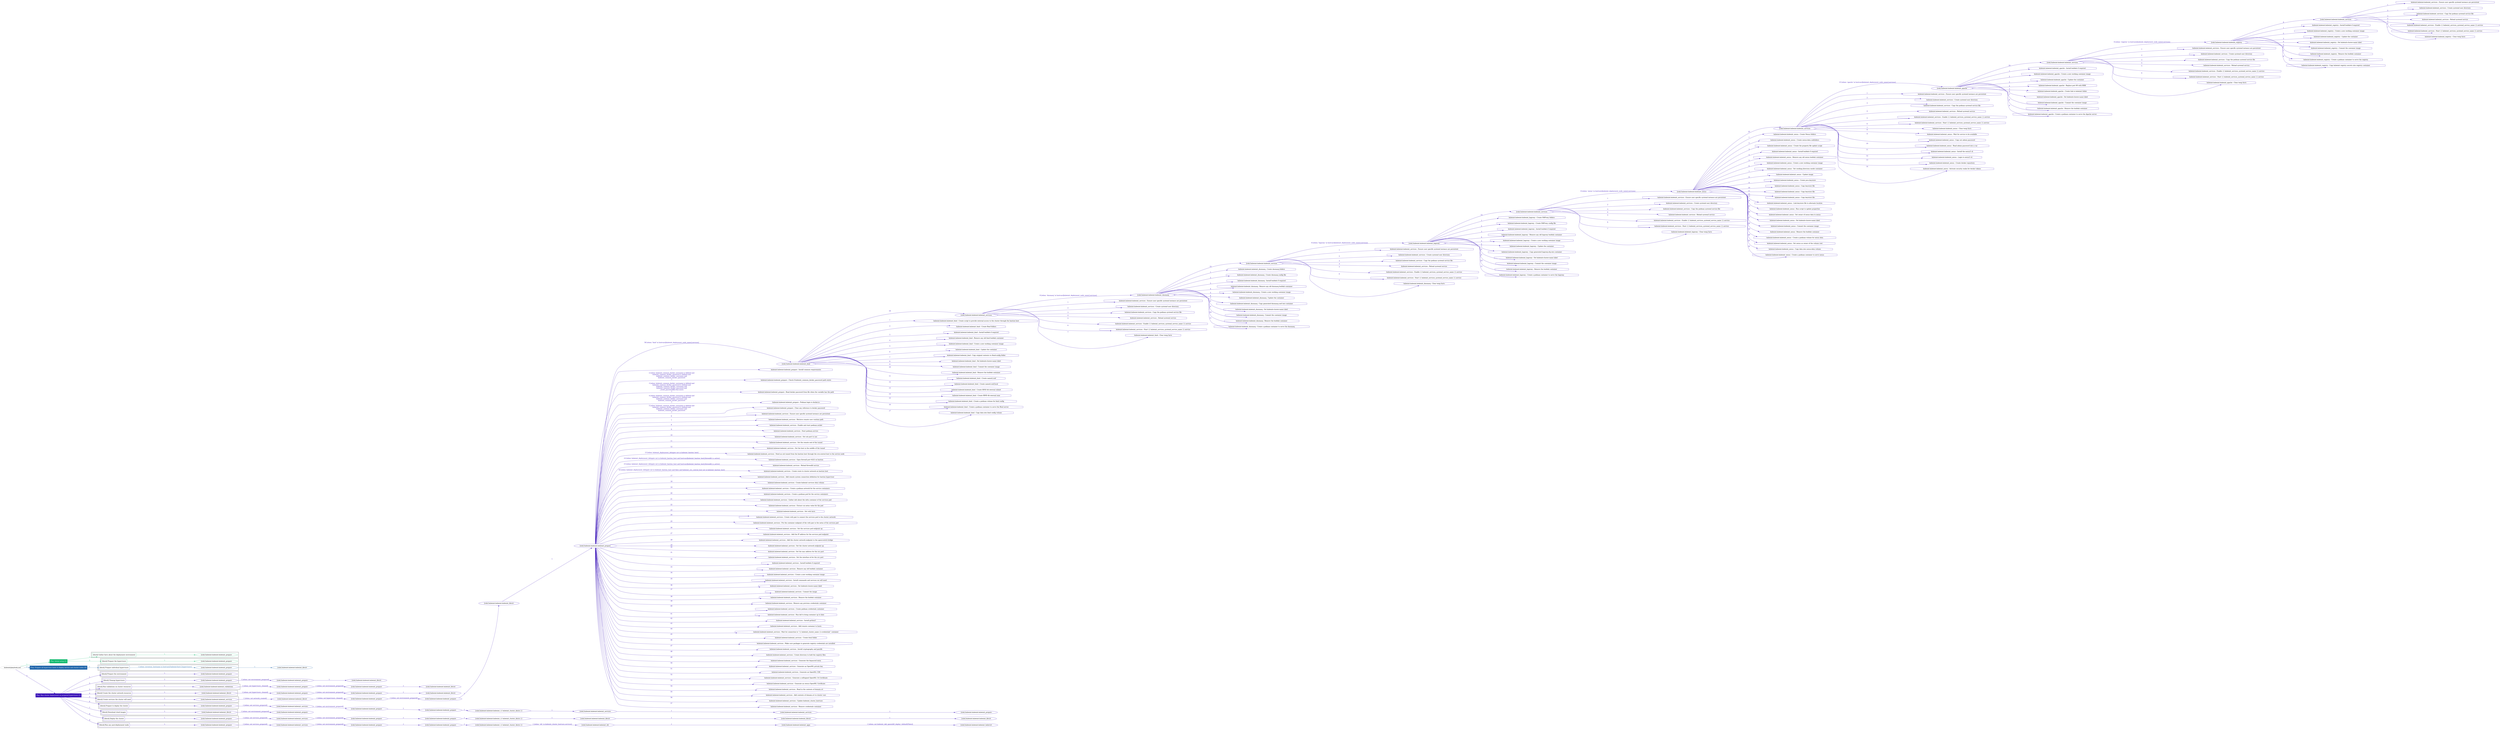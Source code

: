 digraph {
	graph [concentrate=true ordering=in rankdir=LR ratio=fill]
	edge [esep=5 sep=10]
	"kubeinit/playbook.yml" [id=root_node style=dotted]
	play_4642f455 [label="Play: Initial setup (1)" color="#12ba6f" fontcolor="#ffffff" id=play_4642f455 shape=box style=filled tooltip=localhost]
	"kubeinit/playbook.yml" -> play_4642f455 [label="1 " color="#12ba6f" fontcolor="#12ba6f" id=edge_64c3cfc8 labeltooltip="1 " tooltip="1 "]
	subgraph "kubeinit.kubeinit.kubeinit_prepare" {
		role_a190bb89 [label="[role] kubeinit.kubeinit.kubeinit_prepare" color="#12ba6f" id=role_a190bb89 tooltip="kubeinit.kubeinit.kubeinit_prepare"]
	}
	subgraph "kubeinit.kubeinit.kubeinit_prepare" {
		role_23f82ef1 [label="[role] kubeinit.kubeinit.kubeinit_prepare" color="#12ba6f" id=role_23f82ef1 tooltip="kubeinit.kubeinit.kubeinit_prepare"]
	}
	subgraph "Play: Initial setup (1)" {
		play_4642f455 -> block_b55133da [label=1 color="#12ba6f" fontcolor="#12ba6f" id=edge_818cae2b labeltooltip=1 tooltip=1]
		subgraph cluster_block_b55133da {
			block_b55133da [label="[block] Gather facts about the deployment environment" color="#12ba6f" id=block_b55133da labeltooltip="Gather facts about the deployment environment" shape=box tooltip="Gather facts about the deployment environment"]
			block_b55133da -> role_a190bb89 [label="1 " color="#12ba6f" fontcolor="#12ba6f" id=edge_b2eeeb58 labeltooltip="1 " tooltip="1 "]
		}
		play_4642f455 -> block_7aebe12e [label=2 color="#12ba6f" fontcolor="#12ba6f" id=edge_c6589a2e labeltooltip=2 tooltip=2]
		subgraph cluster_block_7aebe12e {
			block_7aebe12e [label="[block] Prepare the hypervisors" color="#12ba6f" id=block_7aebe12e labeltooltip="Prepare the hypervisors" shape=box tooltip="Prepare the hypervisors"]
			block_7aebe12e -> role_23f82ef1 [label="1 " color="#12ba6f" fontcolor="#12ba6f" id=edge_5c92cfa8 labeltooltip="1 " tooltip="1 "]
		}
	}
	play_6a3d7f1f [label="Play: Prepare all hypervisor hosts to deploy service and cluster nodes (0)" color="#2167ab" fontcolor="#ffffff" id=play_6a3d7f1f shape=box style=filled tooltip="Play: Prepare all hypervisor hosts to deploy service and cluster nodes (0)"]
	"kubeinit/playbook.yml" -> play_6a3d7f1f [label="2 " color="#2167ab" fontcolor="#2167ab" id=edge_9d17faae labeltooltip="2 " tooltip="2 "]
	subgraph "kubeinit.kubeinit.kubeinit_libvirt" {
		role_8913d1ec [label="[role] kubeinit.kubeinit.kubeinit_libvirt" color="#2167ab" id=role_8913d1ec tooltip="kubeinit.kubeinit.kubeinit_libvirt"]
	}
	subgraph "kubeinit.kubeinit.kubeinit_prepare" {
		role_614b2942 [label="[role] kubeinit.kubeinit.kubeinit_prepare" color="#2167ab" id=role_614b2942 tooltip="kubeinit.kubeinit.kubeinit_prepare"]
		role_614b2942 -> role_8913d1ec [label="1 " color="#2167ab" fontcolor="#2167ab" id=edge_4ec6c2ff labeltooltip="1 " tooltip="1 "]
	}
	subgraph "Play: Prepare all hypervisor hosts to deploy service and cluster nodes (0)" {
		play_6a3d7f1f -> block_7430e186 [label=1 color="#2167ab" fontcolor="#2167ab" id=edge_17211933 labeltooltip=1 tooltip=1]
		subgraph cluster_block_7430e186 {
			block_7430e186 [label="[block] Prepare individual hypervisors" color="#2167ab" id=block_7430e186 labeltooltip="Prepare individual hypervisors" shape=box tooltip="Prepare individual hypervisors"]
			block_7430e186 -> role_614b2942 [label="1 [when: inventory_hostname in hostvars['kubeinit-facts'].hypervisors]" color="#2167ab" fontcolor="#2167ab" id=edge_aa9652ad labeltooltip="1 [when: inventory_hostname in hostvars['kubeinit-facts'].hypervisors]" tooltip="1 [when: inventory_hostname in hostvars['kubeinit-facts'].hypervisors]"]
		}
	}
	play_1a6cf4bb [label="Play: Run cluster deployment on prepared hypervisors (1)" color="#3b14b8" fontcolor="#ffffff" id=play_1a6cf4bb shape=box style=filled tooltip=localhost]
	"kubeinit/playbook.yml" -> play_1a6cf4bb [label="3 " color="#3b14b8" fontcolor="#3b14b8" id=edge_5716fa63 labeltooltip="3 " tooltip="3 "]
	subgraph "kubeinit.kubeinit.kubeinit_prepare" {
		role_7ca6b3c5 [label="[role] kubeinit.kubeinit.kubeinit_prepare" color="#3b14b8" id=role_7ca6b3c5 tooltip="kubeinit.kubeinit.kubeinit_prepare"]
	}
	subgraph "kubeinit.kubeinit.kubeinit_libvirt" {
		role_83b76443 [label="[role] kubeinit.kubeinit.kubeinit_libvirt" color="#3b14b8" id=role_83b76443 tooltip="kubeinit.kubeinit.kubeinit_libvirt"]
	}
	subgraph "kubeinit.kubeinit.kubeinit_prepare" {
		role_0a30fd62 [label="[role] kubeinit.kubeinit.kubeinit_prepare" color="#3b14b8" id=role_0a30fd62 tooltip="kubeinit.kubeinit.kubeinit_prepare"]
		role_0a30fd62 -> role_83b76443 [label="1 " color="#3b14b8" fontcolor="#3b14b8" id=edge_d4edef3d labeltooltip="1 " tooltip="1 "]
	}
	subgraph "kubeinit.kubeinit.kubeinit_prepare" {
		role_a2a49f89 [label="[role] kubeinit.kubeinit.kubeinit_prepare" color="#3b14b8" id=role_a2a49f89 tooltip="kubeinit.kubeinit.kubeinit_prepare"]
		role_a2a49f89 -> role_0a30fd62 [label="1 [when: not environment_prepared]" color="#3b14b8" fontcolor="#3b14b8" id=edge_02e3dd4a labeltooltip="1 [when: not environment_prepared]" tooltip="1 [when: not environment_prepared]"]
	}
	subgraph "kubeinit.kubeinit.kubeinit_libvirt" {
		role_62a8e1cf [label="[role] kubeinit.kubeinit.kubeinit_libvirt" color="#3b14b8" id=role_62a8e1cf tooltip="kubeinit.kubeinit.kubeinit_libvirt"]
	}
	subgraph "kubeinit.kubeinit.kubeinit_prepare" {
		role_4cfd0dfc [label="[role] kubeinit.kubeinit.kubeinit_prepare" color="#3b14b8" id=role_4cfd0dfc tooltip="kubeinit.kubeinit.kubeinit_prepare"]
		role_4cfd0dfc -> role_62a8e1cf [label="1 " color="#3b14b8" fontcolor="#3b14b8" id=edge_67502261 labeltooltip="1 " tooltip="1 "]
	}
	subgraph "kubeinit.kubeinit.kubeinit_prepare" {
		role_7e1f0ea3 [label="[role] kubeinit.kubeinit.kubeinit_prepare" color="#3b14b8" id=role_7e1f0ea3 tooltip="kubeinit.kubeinit.kubeinit_prepare"]
		role_7e1f0ea3 -> role_4cfd0dfc [label="1 [when: not environment_prepared]" color="#3b14b8" fontcolor="#3b14b8" id=edge_c1b175cc labeltooltip="1 [when: not environment_prepared]" tooltip="1 [when: not environment_prepared]"]
	}
	subgraph "kubeinit.kubeinit.kubeinit_validations" {
		role_5e412549 [label="[role] kubeinit.kubeinit.kubeinit_validations" color="#3b14b8" id=role_5e412549 tooltip="kubeinit.kubeinit.kubeinit_validations"]
		role_5e412549 -> role_7e1f0ea3 [label="1 [when: not hypervisors_cleaned]" color="#3b14b8" fontcolor="#3b14b8" id=edge_6352ce24 labeltooltip="1 [when: not hypervisors_cleaned]" tooltip="1 [when: not hypervisors_cleaned]"]
	}
	subgraph "kubeinit.kubeinit.kubeinit_libvirt" {
		role_a578a458 [label="[role] kubeinit.kubeinit.kubeinit_libvirt" color="#3b14b8" id=role_a578a458 tooltip="kubeinit.kubeinit.kubeinit_libvirt"]
	}
	subgraph "kubeinit.kubeinit.kubeinit_prepare" {
		role_08e156b9 [label="[role] kubeinit.kubeinit.kubeinit_prepare" color="#3b14b8" id=role_08e156b9 tooltip="kubeinit.kubeinit.kubeinit_prepare"]
		role_08e156b9 -> role_a578a458 [label="1 " color="#3b14b8" fontcolor="#3b14b8" id=edge_c51004fd labeltooltip="1 " tooltip="1 "]
	}
	subgraph "kubeinit.kubeinit.kubeinit_prepare" {
		role_60ed6e36 [label="[role] kubeinit.kubeinit.kubeinit_prepare" color="#3b14b8" id=role_60ed6e36 tooltip="kubeinit.kubeinit.kubeinit_prepare"]
		role_60ed6e36 -> role_08e156b9 [label="1 [when: not environment_prepared]" color="#3b14b8" fontcolor="#3b14b8" id=edge_bdd01324 labeltooltip="1 [when: not environment_prepared]" tooltip="1 [when: not environment_prepared]"]
	}
	subgraph "kubeinit.kubeinit.kubeinit_libvirt" {
		role_207e38bb [label="[role] kubeinit.kubeinit.kubeinit_libvirt" color="#3b14b8" id=role_207e38bb tooltip="kubeinit.kubeinit.kubeinit_libvirt"]
		role_207e38bb -> role_60ed6e36 [label="1 [when: not hypervisors_cleaned]" color="#3b14b8" fontcolor="#3b14b8" id=edge_c156148c labeltooltip="1 [when: not hypervisors_cleaned]" tooltip="1 [when: not hypervisors_cleaned]"]
	}
	subgraph "kubeinit.kubeinit.kubeinit_services" {
		role_b81523e6 [label="[role] kubeinit.kubeinit.kubeinit_services" color="#3b14b8" id=role_b81523e6 tooltip="kubeinit.kubeinit.kubeinit_services"]
		task_99f6c1f6 [label="kubeinit.kubeinit.kubeinit_services : Ensure user specific systemd instance are persistent" color="#3b14b8" id=task_99f6c1f6 shape=octagon tooltip="kubeinit.kubeinit.kubeinit_services : Ensure user specific systemd instance are persistent"]
		role_b81523e6 -> task_99f6c1f6 [label="1 " color="#3b14b8" fontcolor="#3b14b8" id=edge_76f20c6a labeltooltip="1 " tooltip="1 "]
		task_f75f3a6e [label="kubeinit.kubeinit.kubeinit_services : Create systemd user directory" color="#3b14b8" id=task_f75f3a6e shape=octagon tooltip="kubeinit.kubeinit.kubeinit_services : Create systemd user directory"]
		role_b81523e6 -> task_f75f3a6e [label="2 " color="#3b14b8" fontcolor="#3b14b8" id=edge_6afd82fb labeltooltip="2 " tooltip="2 "]
		task_93ea3d58 [label="kubeinit.kubeinit.kubeinit_services : Copy the podman systemd service file" color="#3b14b8" id=task_93ea3d58 shape=octagon tooltip="kubeinit.kubeinit.kubeinit_services : Copy the podman systemd service file"]
		role_b81523e6 -> task_93ea3d58 [label="3 " color="#3b14b8" fontcolor="#3b14b8" id=edge_6192549f labeltooltip="3 " tooltip="3 "]
		task_28ce7855 [label="kubeinit.kubeinit.kubeinit_services : Reload systemd service" color="#3b14b8" id=task_28ce7855 shape=octagon tooltip="kubeinit.kubeinit.kubeinit_services : Reload systemd service"]
		role_b81523e6 -> task_28ce7855 [label="4 " color="#3b14b8" fontcolor="#3b14b8" id=edge_30fc7ce1 labeltooltip="4 " tooltip="4 "]
		task_dfdbb92e [label="kubeinit.kubeinit.kubeinit_services : Enable {{ kubeinit_services_systemd_service_name }}.service" color="#3b14b8" id=task_dfdbb92e shape=octagon tooltip="kubeinit.kubeinit.kubeinit_services : Enable {{ kubeinit_services_systemd_service_name }}.service"]
		role_b81523e6 -> task_dfdbb92e [label="5 " color="#3b14b8" fontcolor="#3b14b8" id=edge_b193f984 labeltooltip="5 " tooltip="5 "]
		task_a114e2d1 [label="kubeinit.kubeinit.kubeinit_services : Start {{ kubeinit_services_systemd_service_name }}.service" color="#3b14b8" id=task_a114e2d1 shape=octagon tooltip="kubeinit.kubeinit.kubeinit_services : Start {{ kubeinit_services_systemd_service_name }}.service"]
		role_b81523e6 -> task_a114e2d1 [label="6 " color="#3b14b8" fontcolor="#3b14b8" id=edge_54a42863 labeltooltip="6 " tooltip="6 "]
		task_42598a44 [label="kubeinit.kubeinit.kubeinit_registry : Clear temp facts" color="#3b14b8" id=task_42598a44 shape=octagon tooltip="kubeinit.kubeinit.kubeinit_registry : Clear temp facts"]
		role_b81523e6 -> task_42598a44 [label="7 " color="#3b14b8" fontcolor="#3b14b8" id=edge_5db112b4 labeltooltip="7 " tooltip="7 "]
	}
	subgraph "kubeinit.kubeinit.kubeinit_registry" {
		role_cc04fdb5 [label="[role] kubeinit.kubeinit.kubeinit_registry" color="#3b14b8" id=role_cc04fdb5 tooltip="kubeinit.kubeinit.kubeinit_registry"]
		task_caf82b8e [label="kubeinit.kubeinit.kubeinit_registry : Install buildah if required" color="#3b14b8" id=task_caf82b8e shape=octagon tooltip="kubeinit.kubeinit.kubeinit_registry : Install buildah if required"]
		role_cc04fdb5 -> task_caf82b8e [label="1 " color="#3b14b8" fontcolor="#3b14b8" id=edge_2d45d5ce labeltooltip="1 " tooltip="1 "]
		task_e93cbd77 [label="kubeinit.kubeinit.kubeinit_registry : Create a new working container image" color="#3b14b8" id=task_e93cbd77 shape=octagon tooltip="kubeinit.kubeinit.kubeinit_registry : Create a new working container image"]
		role_cc04fdb5 -> task_e93cbd77 [label="2 " color="#3b14b8" fontcolor="#3b14b8" id=edge_51bad382 labeltooltip="2 " tooltip="2 "]
		task_8dfe7c90 [label="kubeinit.kubeinit.kubeinit_registry : Update the container" color="#3b14b8" id=task_8dfe7c90 shape=octagon tooltip="kubeinit.kubeinit.kubeinit_registry : Update the container"]
		role_cc04fdb5 -> task_8dfe7c90 [label="3 " color="#3b14b8" fontcolor="#3b14b8" id=edge_9954d748 labeltooltip="3 " tooltip="3 "]
		task_096a34f1 [label="kubeinit.kubeinit.kubeinit_registry : Set kubeinit-cluster-name label" color="#3b14b8" id=task_096a34f1 shape=octagon tooltip="kubeinit.kubeinit.kubeinit_registry : Set kubeinit-cluster-name label"]
		role_cc04fdb5 -> task_096a34f1 [label="4 " color="#3b14b8" fontcolor="#3b14b8" id=edge_10eb63f7 labeltooltip="4 " tooltip="4 "]
		task_ae33ed2d [label="kubeinit.kubeinit.kubeinit_registry : Commit the container image" color="#3b14b8" id=task_ae33ed2d shape=octagon tooltip="kubeinit.kubeinit.kubeinit_registry : Commit the container image"]
		role_cc04fdb5 -> task_ae33ed2d [label="5 " color="#3b14b8" fontcolor="#3b14b8" id=edge_04160a1a labeltooltip="5 " tooltip="5 "]
		task_9af49a01 [label="kubeinit.kubeinit.kubeinit_registry : Remove the buildah container" color="#3b14b8" id=task_9af49a01 shape=octagon tooltip="kubeinit.kubeinit.kubeinit_registry : Remove the buildah container"]
		role_cc04fdb5 -> task_9af49a01 [label="6 " color="#3b14b8" fontcolor="#3b14b8" id=edge_f1bbd1d9 labeltooltip="6 " tooltip="6 "]
		task_8ef707bc [label="kubeinit.kubeinit.kubeinit_registry : Create a podman container to serve the registry" color="#3b14b8" id=task_8ef707bc shape=octagon tooltip="kubeinit.kubeinit.kubeinit_registry : Create a podman container to serve the registry"]
		role_cc04fdb5 -> task_8ef707bc [label="7 " color="#3b14b8" fontcolor="#3b14b8" id=edge_3d03c94f labeltooltip="7 " tooltip="7 "]
		task_6215bb25 [label="kubeinit.kubeinit.kubeinit_registry : Copy kubeinit registry secrets into registry container" color="#3b14b8" id=task_6215bb25 shape=octagon tooltip="kubeinit.kubeinit.kubeinit_registry : Copy kubeinit registry secrets into registry container"]
		role_cc04fdb5 -> task_6215bb25 [label="8 " color="#3b14b8" fontcolor="#3b14b8" id=edge_9a32ea14 labeltooltip="8 " tooltip="8 "]
		role_cc04fdb5 -> role_b81523e6 [label="9 " color="#3b14b8" fontcolor="#3b14b8" id=edge_d759e47e labeltooltip="9 " tooltip="9 "]
	}
	subgraph "kubeinit.kubeinit.kubeinit_services" {
		role_5c283ae0 [label="[role] kubeinit.kubeinit.kubeinit_services" color="#3b14b8" id=role_5c283ae0 tooltip="kubeinit.kubeinit.kubeinit_services"]
		task_4c69b7da [label="kubeinit.kubeinit.kubeinit_services : Ensure user specific systemd instance are persistent" color="#3b14b8" id=task_4c69b7da shape=octagon tooltip="kubeinit.kubeinit.kubeinit_services : Ensure user specific systemd instance are persistent"]
		role_5c283ae0 -> task_4c69b7da [label="1 " color="#3b14b8" fontcolor="#3b14b8" id=edge_0da60dba labeltooltip="1 " tooltip="1 "]
		task_f8e3449e [label="kubeinit.kubeinit.kubeinit_services : Create systemd user directory" color="#3b14b8" id=task_f8e3449e shape=octagon tooltip="kubeinit.kubeinit.kubeinit_services : Create systemd user directory"]
		role_5c283ae0 -> task_f8e3449e [label="2 " color="#3b14b8" fontcolor="#3b14b8" id=edge_072c360c labeltooltip="2 " tooltip="2 "]
		task_20f17eb7 [label="kubeinit.kubeinit.kubeinit_services : Copy the podman systemd service file" color="#3b14b8" id=task_20f17eb7 shape=octagon tooltip="kubeinit.kubeinit.kubeinit_services : Copy the podman systemd service file"]
		role_5c283ae0 -> task_20f17eb7 [label="3 " color="#3b14b8" fontcolor="#3b14b8" id=edge_d2a187ce labeltooltip="3 " tooltip="3 "]
		task_94e875ee [label="kubeinit.kubeinit.kubeinit_services : Reload systemd service" color="#3b14b8" id=task_94e875ee shape=octagon tooltip="kubeinit.kubeinit.kubeinit_services : Reload systemd service"]
		role_5c283ae0 -> task_94e875ee [label="4 " color="#3b14b8" fontcolor="#3b14b8" id=edge_3e8709c3 labeltooltip="4 " tooltip="4 "]
		task_5e6a572b [label="kubeinit.kubeinit.kubeinit_services : Enable {{ kubeinit_services_systemd_service_name }}.service" color="#3b14b8" id=task_5e6a572b shape=octagon tooltip="kubeinit.kubeinit.kubeinit_services : Enable {{ kubeinit_services_systemd_service_name }}.service"]
		role_5c283ae0 -> task_5e6a572b [label="5 " color="#3b14b8" fontcolor="#3b14b8" id=edge_e3680c6d labeltooltip="5 " tooltip="5 "]
		task_232433cd [label="kubeinit.kubeinit.kubeinit_services : Start {{ kubeinit_services_systemd_service_name }}.service" color="#3b14b8" id=task_232433cd shape=octagon tooltip="kubeinit.kubeinit.kubeinit_services : Start {{ kubeinit_services_systemd_service_name }}.service"]
		role_5c283ae0 -> task_232433cd [label="6 " color="#3b14b8" fontcolor="#3b14b8" id=edge_b4175712 labeltooltip="6 " tooltip="6 "]
		task_14083039 [label="kubeinit.kubeinit.kubeinit_apache : Clear temp facts" color="#3b14b8" id=task_14083039 shape=octagon tooltip="kubeinit.kubeinit.kubeinit_apache : Clear temp facts"]
		role_5c283ae0 -> task_14083039 [label="7 " color="#3b14b8" fontcolor="#3b14b8" id=edge_7b190ff2 labeltooltip="7 " tooltip="7 "]
		role_5c283ae0 -> role_cc04fdb5 [label="8 [when: 'registry' in hostvars[kubeinit_deployment_node_name].services]" color="#3b14b8" fontcolor="#3b14b8" id=edge_b105136a labeltooltip="8 [when: 'registry' in hostvars[kubeinit_deployment_node_name].services]" tooltip="8 [when: 'registry' in hostvars[kubeinit_deployment_node_name].services]"]
	}
	subgraph "kubeinit.kubeinit.kubeinit_apache" {
		role_a7a778d9 [label="[role] kubeinit.kubeinit.kubeinit_apache" color="#3b14b8" id=role_a7a778d9 tooltip="kubeinit.kubeinit.kubeinit_apache"]
		task_9ba4923b [label="kubeinit.kubeinit.kubeinit_apache : Install buildah if required" color="#3b14b8" id=task_9ba4923b shape=octagon tooltip="kubeinit.kubeinit.kubeinit_apache : Install buildah if required"]
		role_a7a778d9 -> task_9ba4923b [label="1 " color="#3b14b8" fontcolor="#3b14b8" id=edge_2b76902d labeltooltip="1 " tooltip="1 "]
		task_04b3ac22 [label="kubeinit.kubeinit.kubeinit_apache : Create a new working container image" color="#3b14b8" id=task_04b3ac22 shape=octagon tooltip="kubeinit.kubeinit.kubeinit_apache : Create a new working container image"]
		role_a7a778d9 -> task_04b3ac22 [label="2 " color="#3b14b8" fontcolor="#3b14b8" id=edge_0eba38d2 labeltooltip="2 " tooltip="2 "]
		task_de50bfd4 [label="kubeinit.kubeinit.kubeinit_apache : Update the container" color="#3b14b8" id=task_de50bfd4 shape=octagon tooltip="kubeinit.kubeinit.kubeinit_apache : Update the container"]
		role_a7a778d9 -> task_de50bfd4 [label="3 " color="#3b14b8" fontcolor="#3b14b8" id=edge_bc5099d9 labeltooltip="3 " tooltip="3 "]
		task_3790c0dc [label="kubeinit.kubeinit.kubeinit_apache : Replace port 80 with 8080" color="#3b14b8" id=task_3790c0dc shape=octagon tooltip="kubeinit.kubeinit.kubeinit_apache : Replace port 80 with 8080"]
		role_a7a778d9 -> task_3790c0dc [label="4 " color="#3b14b8" fontcolor="#3b14b8" id=edge_66365797 labeltooltip="4 " tooltip="4 "]
		task_8e86ae2a [label="kubeinit.kubeinit.kubeinit_apache : Create link to kubeinit folder" color="#3b14b8" id=task_8e86ae2a shape=octagon tooltip="kubeinit.kubeinit.kubeinit_apache : Create link to kubeinit folder"]
		role_a7a778d9 -> task_8e86ae2a [label="5 " color="#3b14b8" fontcolor="#3b14b8" id=edge_a17e55d2 labeltooltip="5 " tooltip="5 "]
		task_f05e3d2e [label="kubeinit.kubeinit.kubeinit_apache : Set kubeinit-cluster-name label" color="#3b14b8" id=task_f05e3d2e shape=octagon tooltip="kubeinit.kubeinit.kubeinit_apache : Set kubeinit-cluster-name label"]
		role_a7a778d9 -> task_f05e3d2e [label="6 " color="#3b14b8" fontcolor="#3b14b8" id=edge_fb8e2e1d labeltooltip="6 " tooltip="6 "]
		task_22cd8864 [label="kubeinit.kubeinit.kubeinit_apache : Commit the container image" color="#3b14b8" id=task_22cd8864 shape=octagon tooltip="kubeinit.kubeinit.kubeinit_apache : Commit the container image"]
		role_a7a778d9 -> task_22cd8864 [label="7 " color="#3b14b8" fontcolor="#3b14b8" id=edge_08e7f5f8 labeltooltip="7 " tooltip="7 "]
		task_3402873f [label="kubeinit.kubeinit.kubeinit_apache : Remove the buildah container" color="#3b14b8" id=task_3402873f shape=octagon tooltip="kubeinit.kubeinit.kubeinit_apache : Remove the buildah container"]
		role_a7a778d9 -> task_3402873f [label="8 " color="#3b14b8" fontcolor="#3b14b8" id=edge_cbc2a8dd labeltooltip="8 " tooltip="8 "]
		task_539de905 [label="kubeinit.kubeinit.kubeinit_apache : Create a podman container to serve the Apache server" color="#3b14b8" id=task_539de905 shape=octagon tooltip="kubeinit.kubeinit.kubeinit_apache : Create a podman container to serve the Apache server"]
		role_a7a778d9 -> task_539de905 [label="9 " color="#3b14b8" fontcolor="#3b14b8" id=edge_390d0a1e labeltooltip="9 " tooltip="9 "]
		role_a7a778d9 -> role_5c283ae0 [label="10 " color="#3b14b8" fontcolor="#3b14b8" id=edge_164d57d2 labeltooltip="10 " tooltip="10 "]
	}
	subgraph "kubeinit.kubeinit.kubeinit_services" {
		role_3efd9ee2 [label="[role] kubeinit.kubeinit.kubeinit_services" color="#3b14b8" id=role_3efd9ee2 tooltip="kubeinit.kubeinit.kubeinit_services"]
		task_6b0b1f5b [label="kubeinit.kubeinit.kubeinit_services : Ensure user specific systemd instance are persistent" color="#3b14b8" id=task_6b0b1f5b shape=octagon tooltip="kubeinit.kubeinit.kubeinit_services : Ensure user specific systemd instance are persistent"]
		role_3efd9ee2 -> task_6b0b1f5b [label="1 " color="#3b14b8" fontcolor="#3b14b8" id=edge_6f0208b7 labeltooltip="1 " tooltip="1 "]
		task_e739dadb [label="kubeinit.kubeinit.kubeinit_services : Create systemd user directory" color="#3b14b8" id=task_e739dadb shape=octagon tooltip="kubeinit.kubeinit.kubeinit_services : Create systemd user directory"]
		role_3efd9ee2 -> task_e739dadb [label="2 " color="#3b14b8" fontcolor="#3b14b8" id=edge_73da6ce9 labeltooltip="2 " tooltip="2 "]
		task_36be4e29 [label="kubeinit.kubeinit.kubeinit_services : Copy the podman systemd service file" color="#3b14b8" id=task_36be4e29 shape=octagon tooltip="kubeinit.kubeinit.kubeinit_services : Copy the podman systemd service file"]
		role_3efd9ee2 -> task_36be4e29 [label="3 " color="#3b14b8" fontcolor="#3b14b8" id=edge_44a55b09 labeltooltip="3 " tooltip="3 "]
		task_f3b2532a [label="kubeinit.kubeinit.kubeinit_services : Reload systemd service" color="#3b14b8" id=task_f3b2532a shape=octagon tooltip="kubeinit.kubeinit.kubeinit_services : Reload systemd service"]
		role_3efd9ee2 -> task_f3b2532a [label="4 " color="#3b14b8" fontcolor="#3b14b8" id=edge_a5a58cb3 labeltooltip="4 " tooltip="4 "]
		task_84f17a7b [label="kubeinit.kubeinit.kubeinit_services : Enable {{ kubeinit_services_systemd_service_name }}.service" color="#3b14b8" id=task_84f17a7b shape=octagon tooltip="kubeinit.kubeinit.kubeinit_services : Enable {{ kubeinit_services_systemd_service_name }}.service"]
		role_3efd9ee2 -> task_84f17a7b [label="5 " color="#3b14b8" fontcolor="#3b14b8" id=edge_c9c3ea42 labeltooltip="5 " tooltip="5 "]
		task_d99f3978 [label="kubeinit.kubeinit.kubeinit_services : Start {{ kubeinit_services_systemd_service_name }}.service" color="#3b14b8" id=task_d99f3978 shape=octagon tooltip="kubeinit.kubeinit.kubeinit_services : Start {{ kubeinit_services_systemd_service_name }}.service"]
		role_3efd9ee2 -> task_d99f3978 [label="6 " color="#3b14b8" fontcolor="#3b14b8" id=edge_00afdf5c labeltooltip="6 " tooltip="6 "]
		task_13c2d28b [label="kubeinit.kubeinit.kubeinit_nexus : Clear temp facts" color="#3b14b8" id=task_13c2d28b shape=octagon tooltip="kubeinit.kubeinit.kubeinit_nexus : Clear temp facts"]
		role_3efd9ee2 -> task_13c2d28b [label="7 " color="#3b14b8" fontcolor="#3b14b8" id=edge_2250e10c labeltooltip="7 " tooltip="7 "]
		task_c397b6dc [label="kubeinit.kubeinit.kubeinit_nexus : Wait for service to be available" color="#3b14b8" id=task_c397b6dc shape=octagon tooltip="kubeinit.kubeinit.kubeinit_nexus : Wait for service to be available"]
		role_3efd9ee2 -> task_c397b6dc [label="8 " color="#3b14b8" fontcolor="#3b14b8" id=edge_ce21fbef labeltooltip="8 " tooltip="8 "]
		task_b878786e [label="kubeinit.kubeinit.kubeinit_nexus : Copy out admin password" color="#3b14b8" id=task_b878786e shape=octagon tooltip="kubeinit.kubeinit.kubeinit_nexus : Copy out admin password"]
		role_3efd9ee2 -> task_b878786e [label="9 " color="#3b14b8" fontcolor="#3b14b8" id=edge_68fb91af labeltooltip="9 " tooltip="9 "]
		task_e6bb9e38 [label="kubeinit.kubeinit.kubeinit_nexus : Read admin password into a var" color="#3b14b8" id=task_e6bb9e38 shape=octagon tooltip="kubeinit.kubeinit.kubeinit_nexus : Read admin password into a var"]
		role_3efd9ee2 -> task_e6bb9e38 [label="10 " color="#3b14b8" fontcolor="#3b14b8" id=edge_435e1e7d labeltooltip="10 " tooltip="10 "]
		task_67d53c20 [label="kubeinit.kubeinit.kubeinit_nexus : Install the nexus3 cli" color="#3b14b8" id=task_67d53c20 shape=octagon tooltip="kubeinit.kubeinit.kubeinit_nexus : Install the nexus3 cli"]
		role_3efd9ee2 -> task_67d53c20 [label="11 " color="#3b14b8" fontcolor="#3b14b8" id=edge_3adf8c07 labeltooltip="11 " tooltip="11 "]
		task_02af145a [label="kubeinit.kubeinit.kubeinit_nexus : Login to nexus3 cli" color="#3b14b8" id=task_02af145a shape=octagon tooltip="kubeinit.kubeinit.kubeinit_nexus : Login to nexus3 cli"]
		role_3efd9ee2 -> task_02af145a [label="12 " color="#3b14b8" fontcolor="#3b14b8" id=edge_8bc94614 labeltooltip="12 " tooltip="12 "]
		task_0f8e6540 [label="kubeinit.kubeinit.kubeinit_nexus : Create docker repository" color="#3b14b8" id=task_0f8e6540 shape=octagon tooltip="kubeinit.kubeinit.kubeinit_nexus : Create docker repository"]
		role_3efd9ee2 -> task_0f8e6540 [label="13 " color="#3b14b8" fontcolor="#3b14b8" id=edge_000789b4 labeltooltip="13 " tooltip="13 "]
		task_6333f3e2 [label="kubeinit.kubeinit.kubeinit_nexus : Activate security realm for docker tokens" color="#3b14b8" id=task_6333f3e2 shape=octagon tooltip="kubeinit.kubeinit.kubeinit_nexus : Activate security realm for docker tokens"]
		role_3efd9ee2 -> task_6333f3e2 [label="14 " color="#3b14b8" fontcolor="#3b14b8" id=edge_1eb6b73d labeltooltip="14 " tooltip="14 "]
		role_3efd9ee2 -> role_a7a778d9 [label="15 [when: 'apache' in hostvars[kubeinit_deployment_node_name].services]" color="#3b14b8" fontcolor="#3b14b8" id=edge_85674a13 labeltooltip="15 [when: 'apache' in hostvars[kubeinit_deployment_node_name].services]" tooltip="15 [when: 'apache' in hostvars[kubeinit_deployment_node_name].services]"]
	}
	subgraph "kubeinit.kubeinit.kubeinit_nexus" {
		role_f268ae20 [label="[role] kubeinit.kubeinit.kubeinit_nexus" color="#3b14b8" id=role_f268ae20 tooltip="kubeinit.kubeinit.kubeinit_nexus"]
		task_6896b11a [label="kubeinit.kubeinit.kubeinit_nexus : Create Nexus folders" color="#3b14b8" id=task_6896b11a shape=octagon tooltip="kubeinit.kubeinit.kubeinit_nexus : Create Nexus folders"]
		role_f268ae20 -> task_6896b11a [label="1 " color="#3b14b8" fontcolor="#3b14b8" id=edge_2b514ef0 labeltooltip="1 " tooltip="1 "]
		task_96884507 [label="kubeinit.kubeinit.kubeinit_nexus : Create nexus-data subfolders" color="#3b14b8" id=task_96884507 shape=octagon tooltip="kubeinit.kubeinit.kubeinit_nexus : Create nexus-data subfolders"]
		role_f268ae20 -> task_96884507 [label="2 " color="#3b14b8" fontcolor="#3b14b8" id=edge_3d84818b labeltooltip="2 " tooltip="2 "]
		task_08783ceb [label="kubeinit.kubeinit.kubeinit_nexus : Create the property file update script" color="#3b14b8" id=task_08783ceb shape=octagon tooltip="kubeinit.kubeinit.kubeinit_nexus : Create the property file update script"]
		role_f268ae20 -> task_08783ceb [label="3 " color="#3b14b8" fontcolor="#3b14b8" id=edge_720aff14 labeltooltip="3 " tooltip="3 "]
		task_b0bb612b [label="kubeinit.kubeinit.kubeinit_nexus : Install buildah if required" color="#3b14b8" id=task_b0bb612b shape=octagon tooltip="kubeinit.kubeinit.kubeinit_nexus : Install buildah if required"]
		role_f268ae20 -> task_b0bb612b [label="4 " color="#3b14b8" fontcolor="#3b14b8" id=edge_68256427 labeltooltip="4 " tooltip="4 "]
		task_c27d20fc [label="kubeinit.kubeinit.kubeinit_nexus : Remove any old nexus buildah container" color="#3b14b8" id=task_c27d20fc shape=octagon tooltip="kubeinit.kubeinit.kubeinit_nexus : Remove any old nexus buildah container"]
		role_f268ae20 -> task_c27d20fc [label="5 " color="#3b14b8" fontcolor="#3b14b8" id=edge_5da9fce2 labeltooltip="5 " tooltip="5 "]
		task_7079ea33 [label="kubeinit.kubeinit.kubeinit_nexus : Create a new working container image" color="#3b14b8" id=task_7079ea33 shape=octagon tooltip="kubeinit.kubeinit.kubeinit_nexus : Create a new working container image"]
		role_f268ae20 -> task_7079ea33 [label="6 " color="#3b14b8" fontcolor="#3b14b8" id=edge_a459b8e2 labeltooltip="6 " tooltip="6 "]
		task_5e65cfbf [label="kubeinit.kubeinit.kubeinit_nexus : Set working directory inside container" color="#3b14b8" id=task_5e65cfbf shape=octagon tooltip="kubeinit.kubeinit.kubeinit_nexus : Set working directory inside container"]
		role_f268ae20 -> task_5e65cfbf [label="7 " color="#3b14b8" fontcolor="#3b14b8" id=edge_5c717319 labeltooltip="7 " tooltip="7 "]
		task_90772e2e [label="kubeinit.kubeinit.kubeinit_nexus : Update image" color="#3b14b8" id=task_90772e2e shape=octagon tooltip="kubeinit.kubeinit.kubeinit_nexus : Update image"]
		role_f268ae20 -> task_90772e2e [label="8 " color="#3b14b8" fontcolor="#3b14b8" id=edge_ebe1ca14 labeltooltip="8 " tooltip="8 "]
		task_f9a4a2e4 [label="kubeinit.kubeinit.kubeinit_nexus : Create java keystore" color="#3b14b8" id=task_f9a4a2e4 shape=octagon tooltip="kubeinit.kubeinit.kubeinit_nexus : Create java keystore"]
		role_f268ae20 -> task_f9a4a2e4 [label="9 " color="#3b14b8" fontcolor="#3b14b8" id=edge_e7c63666 labeltooltip="9 " tooltip="9 "]
		task_938a7f97 [label="kubeinit.kubeinit.kubeinit_nexus : Copy keystore file" color="#3b14b8" id=task_938a7f97 shape=octagon tooltip="kubeinit.kubeinit.kubeinit_nexus : Copy keystore file"]
		role_f268ae20 -> task_938a7f97 [label="10 " color="#3b14b8" fontcolor="#3b14b8" id=edge_8d1029f3 labeltooltip="10 " tooltip="10 "]
		task_ab5af4d0 [label="kubeinit.kubeinit.kubeinit_nexus : Copy keystore file" color="#3b14b8" id=task_ab5af4d0 shape=octagon tooltip="kubeinit.kubeinit.kubeinit_nexus : Copy keystore file"]
		role_f268ae20 -> task_ab5af4d0 [label="11 " color="#3b14b8" fontcolor="#3b14b8" id=edge_646fcbdd labeltooltip="11 " tooltip="11 "]
		task_63ab68b0 [label="kubeinit.kubeinit.kubeinit_nexus : Copy keystore file" color="#3b14b8" id=task_63ab68b0 shape=octagon tooltip="kubeinit.kubeinit.kubeinit_nexus : Copy keystore file"]
		role_f268ae20 -> task_63ab68b0 [label="12 " color="#3b14b8" fontcolor="#3b14b8" id=edge_aeb15685 labeltooltip="12 " tooltip="12 "]
		task_f18b8efa [label="kubeinit.kubeinit.kubeinit_nexus : Link keystore file to alternate location" color="#3b14b8" id=task_f18b8efa shape=octagon tooltip="kubeinit.kubeinit.kubeinit_nexus : Link keystore file to alternate location"]
		role_f268ae20 -> task_f18b8efa [label="13 " color="#3b14b8" fontcolor="#3b14b8" id=edge_eb03327f labeltooltip="13 " tooltip="13 "]
		task_2b8993be [label="kubeinit.kubeinit.kubeinit_nexus : Run script to update properties" color="#3b14b8" id=task_2b8993be shape=octagon tooltip="kubeinit.kubeinit.kubeinit_nexus : Run script to update properties"]
		role_f268ae20 -> task_2b8993be [label="14 " color="#3b14b8" fontcolor="#3b14b8" id=edge_36ff299b labeltooltip="14 " tooltip="14 "]
		task_85849ff3 [label="kubeinit.kubeinit.kubeinit_nexus : Set owner of nexus data to nexus" color="#3b14b8" id=task_85849ff3 shape=octagon tooltip="kubeinit.kubeinit.kubeinit_nexus : Set owner of nexus data to nexus"]
		role_f268ae20 -> task_85849ff3 [label="15 " color="#3b14b8" fontcolor="#3b14b8" id=edge_88d00783 labeltooltip="15 " tooltip="15 "]
		task_1b16e2b2 [label="kubeinit.kubeinit.kubeinit_nexus : Set kubeinit-cluster-name label" color="#3b14b8" id=task_1b16e2b2 shape=octagon tooltip="kubeinit.kubeinit.kubeinit_nexus : Set kubeinit-cluster-name label"]
		role_f268ae20 -> task_1b16e2b2 [label="16 " color="#3b14b8" fontcolor="#3b14b8" id=edge_a48c90e7 labeltooltip="16 " tooltip="16 "]
		task_0c207183 [label="kubeinit.kubeinit.kubeinit_nexus : Commit the container image" color="#3b14b8" id=task_0c207183 shape=octagon tooltip="kubeinit.kubeinit.kubeinit_nexus : Commit the container image"]
		role_f268ae20 -> task_0c207183 [label="17 " color="#3b14b8" fontcolor="#3b14b8" id=edge_79581f78 labeltooltip="17 " tooltip="17 "]
		task_f25bdf6a [label="kubeinit.kubeinit.kubeinit_nexus : Remove the buildah container" color="#3b14b8" id=task_f25bdf6a shape=octagon tooltip="kubeinit.kubeinit.kubeinit_nexus : Remove the buildah container"]
		role_f268ae20 -> task_f25bdf6a [label="18 " color="#3b14b8" fontcolor="#3b14b8" id=edge_39e27d00 labeltooltip="18 " tooltip="18 "]
		task_0b56ca64 [label="kubeinit.kubeinit.kubeinit_nexus : Create a podman volume for nexus data" color="#3b14b8" id=task_0b56ca64 shape=octagon tooltip="kubeinit.kubeinit.kubeinit_nexus : Create a podman volume for nexus data"]
		role_f268ae20 -> task_0b56ca64 [label="19 " color="#3b14b8" fontcolor="#3b14b8" id=edge_4debc4bb labeltooltip="19 " tooltip="19 "]
		task_eacbb628 [label="kubeinit.kubeinit.kubeinit_nexus : Set nexus as owner of the volume root" color="#3b14b8" id=task_eacbb628 shape=octagon tooltip="kubeinit.kubeinit.kubeinit_nexus : Set nexus as owner of the volume root"]
		role_f268ae20 -> task_eacbb628 [label="20 " color="#3b14b8" fontcolor="#3b14b8" id=edge_0926c785 labeltooltip="20 " tooltip="20 "]
		task_8fdd4512 [label="kubeinit.kubeinit.kubeinit_nexus : Copy data into nexus-data volume" color="#3b14b8" id=task_8fdd4512 shape=octagon tooltip="kubeinit.kubeinit.kubeinit_nexus : Copy data into nexus-data volume"]
		role_f268ae20 -> task_8fdd4512 [label="21 " color="#3b14b8" fontcolor="#3b14b8" id=edge_e733c4c9 labeltooltip="21 " tooltip="21 "]
		task_aefd90eb [label="kubeinit.kubeinit.kubeinit_nexus : Create a podman container to serve nexus" color="#3b14b8" id=task_aefd90eb shape=octagon tooltip="kubeinit.kubeinit.kubeinit_nexus : Create a podman container to serve nexus"]
		role_f268ae20 -> task_aefd90eb [label="22 " color="#3b14b8" fontcolor="#3b14b8" id=edge_dede535d labeltooltip="22 " tooltip="22 "]
		role_f268ae20 -> role_3efd9ee2 [label="23 " color="#3b14b8" fontcolor="#3b14b8" id=edge_9256294f labeltooltip="23 " tooltip="23 "]
	}
	subgraph "kubeinit.kubeinit.kubeinit_services" {
		role_df91c8af [label="[role] kubeinit.kubeinit.kubeinit_services" color="#3b14b8" id=role_df91c8af tooltip="kubeinit.kubeinit.kubeinit_services"]
		task_1959907e [label="kubeinit.kubeinit.kubeinit_services : Ensure user specific systemd instance are persistent" color="#3b14b8" id=task_1959907e shape=octagon tooltip="kubeinit.kubeinit.kubeinit_services : Ensure user specific systemd instance are persistent"]
		role_df91c8af -> task_1959907e [label="1 " color="#3b14b8" fontcolor="#3b14b8" id=edge_ca0eba51 labeltooltip="1 " tooltip="1 "]
		task_e5d73f07 [label="kubeinit.kubeinit.kubeinit_services : Create systemd user directory" color="#3b14b8" id=task_e5d73f07 shape=octagon tooltip="kubeinit.kubeinit.kubeinit_services : Create systemd user directory"]
		role_df91c8af -> task_e5d73f07 [label="2 " color="#3b14b8" fontcolor="#3b14b8" id=edge_70c81d8e labeltooltip="2 " tooltip="2 "]
		task_bff180f4 [label="kubeinit.kubeinit.kubeinit_services : Copy the podman systemd service file" color="#3b14b8" id=task_bff180f4 shape=octagon tooltip="kubeinit.kubeinit.kubeinit_services : Copy the podman systemd service file"]
		role_df91c8af -> task_bff180f4 [label="3 " color="#3b14b8" fontcolor="#3b14b8" id=edge_6768ed9a labeltooltip="3 " tooltip="3 "]
		task_15934662 [label="kubeinit.kubeinit.kubeinit_services : Reload systemd service" color="#3b14b8" id=task_15934662 shape=octagon tooltip="kubeinit.kubeinit.kubeinit_services : Reload systemd service"]
		role_df91c8af -> task_15934662 [label="4 " color="#3b14b8" fontcolor="#3b14b8" id=edge_865725be labeltooltip="4 " tooltip="4 "]
		task_f3e78cc4 [label="kubeinit.kubeinit.kubeinit_services : Enable {{ kubeinit_services_systemd_service_name }}.service" color="#3b14b8" id=task_f3e78cc4 shape=octagon tooltip="kubeinit.kubeinit.kubeinit_services : Enable {{ kubeinit_services_systemd_service_name }}.service"]
		role_df91c8af -> task_f3e78cc4 [label="5 " color="#3b14b8" fontcolor="#3b14b8" id=edge_6172e472 labeltooltip="5 " tooltip="5 "]
		task_4a2f3114 [label="kubeinit.kubeinit.kubeinit_services : Start {{ kubeinit_services_systemd_service_name }}.service" color="#3b14b8" id=task_4a2f3114 shape=octagon tooltip="kubeinit.kubeinit.kubeinit_services : Start {{ kubeinit_services_systemd_service_name }}.service"]
		role_df91c8af -> task_4a2f3114 [label="6 " color="#3b14b8" fontcolor="#3b14b8" id=edge_eb27f1ec labeltooltip="6 " tooltip="6 "]
		task_2ce26125 [label="kubeinit.kubeinit.kubeinit_haproxy : Clear temp facts" color="#3b14b8" id=task_2ce26125 shape=octagon tooltip="kubeinit.kubeinit.kubeinit_haproxy : Clear temp facts"]
		role_df91c8af -> task_2ce26125 [label="7 " color="#3b14b8" fontcolor="#3b14b8" id=edge_803ec2ae labeltooltip="7 " tooltip="7 "]
		role_df91c8af -> role_f268ae20 [label="8 [when: 'nexus' in hostvars[kubeinit_deployment_node_name].services]" color="#3b14b8" fontcolor="#3b14b8" id=edge_e48b241d labeltooltip="8 [when: 'nexus' in hostvars[kubeinit_deployment_node_name].services]" tooltip="8 [when: 'nexus' in hostvars[kubeinit_deployment_node_name].services]"]
	}
	subgraph "kubeinit.kubeinit.kubeinit_haproxy" {
		role_0d935de0 [label="[role] kubeinit.kubeinit.kubeinit_haproxy" color="#3b14b8" id=role_0d935de0 tooltip="kubeinit.kubeinit.kubeinit_haproxy"]
		task_ad051000 [label="kubeinit.kubeinit.kubeinit_haproxy : Create HAProxy folders" color="#3b14b8" id=task_ad051000 shape=octagon tooltip="kubeinit.kubeinit.kubeinit_haproxy : Create HAProxy folders"]
		role_0d935de0 -> task_ad051000 [label="1 " color="#3b14b8" fontcolor="#3b14b8" id=edge_4d8727a2 labeltooltip="1 " tooltip="1 "]
		task_97f6f3c6 [label="kubeinit.kubeinit.kubeinit_haproxy : Create HAProxy config file" color="#3b14b8" id=task_97f6f3c6 shape=octagon tooltip="kubeinit.kubeinit.kubeinit_haproxy : Create HAProxy config file"]
		role_0d935de0 -> task_97f6f3c6 [label="2 " color="#3b14b8" fontcolor="#3b14b8" id=edge_f5119a6e labeltooltip="2 " tooltip="2 "]
		task_fa109b5e [label="kubeinit.kubeinit.kubeinit_haproxy : Install buildah if required" color="#3b14b8" id=task_fa109b5e shape=octagon tooltip="kubeinit.kubeinit.kubeinit_haproxy : Install buildah if required"]
		role_0d935de0 -> task_fa109b5e [label="3 " color="#3b14b8" fontcolor="#3b14b8" id=edge_469c8e7d labeltooltip="3 " tooltip="3 "]
		task_ba498c9c [label="kubeinit.kubeinit.kubeinit_haproxy : Remove any old haproxy buildah container" color="#3b14b8" id=task_ba498c9c shape=octagon tooltip="kubeinit.kubeinit.kubeinit_haproxy : Remove any old haproxy buildah container"]
		role_0d935de0 -> task_ba498c9c [label="4 " color="#3b14b8" fontcolor="#3b14b8" id=edge_fbcb6590 labeltooltip="4 " tooltip="4 "]
		task_d684ed15 [label="kubeinit.kubeinit.kubeinit_haproxy : Create a new working container image" color="#3b14b8" id=task_d684ed15 shape=octagon tooltip="kubeinit.kubeinit.kubeinit_haproxy : Create a new working container image"]
		role_0d935de0 -> task_d684ed15 [label="5 " color="#3b14b8" fontcolor="#3b14b8" id=edge_753cdb28 labeltooltip="5 " tooltip="5 "]
		task_31df70b6 [label="kubeinit.kubeinit.kubeinit_haproxy : Update the container" color="#3b14b8" id=task_31df70b6 shape=octagon tooltip="kubeinit.kubeinit.kubeinit_haproxy : Update the container"]
		role_0d935de0 -> task_31df70b6 [label="6 " color="#3b14b8" fontcolor="#3b14b8" id=edge_ba498c33 labeltooltip="6 " tooltip="6 "]
		task_f329b0a3 [label="kubeinit.kubeinit.kubeinit_haproxy : Copy generated haproxy.cfg into container" color="#3b14b8" id=task_f329b0a3 shape=octagon tooltip="kubeinit.kubeinit.kubeinit_haproxy : Copy generated haproxy.cfg into container"]
		role_0d935de0 -> task_f329b0a3 [label="7 " color="#3b14b8" fontcolor="#3b14b8" id=edge_8636a8cf labeltooltip="7 " tooltip="7 "]
		task_b4163cbb [label="kubeinit.kubeinit.kubeinit_haproxy : Set kubeinit-cluster-name label" color="#3b14b8" id=task_b4163cbb shape=octagon tooltip="kubeinit.kubeinit.kubeinit_haproxy : Set kubeinit-cluster-name label"]
		role_0d935de0 -> task_b4163cbb [label="8 " color="#3b14b8" fontcolor="#3b14b8" id=edge_d6e30405 labeltooltip="8 " tooltip="8 "]
		task_6fe54f92 [label="kubeinit.kubeinit.kubeinit_haproxy : Commit the container image" color="#3b14b8" id=task_6fe54f92 shape=octagon tooltip="kubeinit.kubeinit.kubeinit_haproxy : Commit the container image"]
		role_0d935de0 -> task_6fe54f92 [label="9 " color="#3b14b8" fontcolor="#3b14b8" id=edge_d1c35ce7 labeltooltip="9 " tooltip="9 "]
		task_41caf992 [label="kubeinit.kubeinit.kubeinit_haproxy : Remove the buildah container" color="#3b14b8" id=task_41caf992 shape=octagon tooltip="kubeinit.kubeinit.kubeinit_haproxy : Remove the buildah container"]
		role_0d935de0 -> task_41caf992 [label="10 " color="#3b14b8" fontcolor="#3b14b8" id=edge_dd8c7d58 labeltooltip="10 " tooltip="10 "]
		task_c68c724d [label="kubeinit.kubeinit.kubeinit_haproxy : Create a podman container to serve the haproxy" color="#3b14b8" id=task_c68c724d shape=octagon tooltip="kubeinit.kubeinit.kubeinit_haproxy : Create a podman container to serve the haproxy"]
		role_0d935de0 -> task_c68c724d [label="11 " color="#3b14b8" fontcolor="#3b14b8" id=edge_f3bb266c labeltooltip="11 " tooltip="11 "]
		role_0d935de0 -> role_df91c8af [label="12 " color="#3b14b8" fontcolor="#3b14b8" id=edge_f19cdab0 labeltooltip="12 " tooltip="12 "]
	}
	subgraph "kubeinit.kubeinit.kubeinit_services" {
		role_b7860b08 [label="[role] kubeinit.kubeinit.kubeinit_services" color="#3b14b8" id=role_b7860b08 tooltip="kubeinit.kubeinit.kubeinit_services"]
		task_5567c34c [label="kubeinit.kubeinit.kubeinit_services : Ensure user specific systemd instance are persistent" color="#3b14b8" id=task_5567c34c shape=octagon tooltip="kubeinit.kubeinit.kubeinit_services : Ensure user specific systemd instance are persistent"]
		role_b7860b08 -> task_5567c34c [label="1 " color="#3b14b8" fontcolor="#3b14b8" id=edge_1941fc3b labeltooltip="1 " tooltip="1 "]
		task_297c4bdd [label="kubeinit.kubeinit.kubeinit_services : Create systemd user directory" color="#3b14b8" id=task_297c4bdd shape=octagon tooltip="kubeinit.kubeinit.kubeinit_services : Create systemd user directory"]
		role_b7860b08 -> task_297c4bdd [label="2 " color="#3b14b8" fontcolor="#3b14b8" id=edge_c97767c0 labeltooltip="2 " tooltip="2 "]
		task_34ea9e13 [label="kubeinit.kubeinit.kubeinit_services : Copy the podman systemd service file" color="#3b14b8" id=task_34ea9e13 shape=octagon tooltip="kubeinit.kubeinit.kubeinit_services : Copy the podman systemd service file"]
		role_b7860b08 -> task_34ea9e13 [label="3 " color="#3b14b8" fontcolor="#3b14b8" id=edge_ee55995e labeltooltip="3 " tooltip="3 "]
		task_ec7509de [label="kubeinit.kubeinit.kubeinit_services : Reload systemd service" color="#3b14b8" id=task_ec7509de shape=octagon tooltip="kubeinit.kubeinit.kubeinit_services : Reload systemd service"]
		role_b7860b08 -> task_ec7509de [label="4 " color="#3b14b8" fontcolor="#3b14b8" id=edge_72ca94a2 labeltooltip="4 " tooltip="4 "]
		task_c9fbb0ca [label="kubeinit.kubeinit.kubeinit_services : Enable {{ kubeinit_services_systemd_service_name }}.service" color="#3b14b8" id=task_c9fbb0ca shape=octagon tooltip="kubeinit.kubeinit.kubeinit_services : Enable {{ kubeinit_services_systemd_service_name }}.service"]
		role_b7860b08 -> task_c9fbb0ca [label="5 " color="#3b14b8" fontcolor="#3b14b8" id=edge_3a3dfa13 labeltooltip="5 " tooltip="5 "]
		task_4015db30 [label="kubeinit.kubeinit.kubeinit_services : Start {{ kubeinit_services_systemd_service_name }}.service" color="#3b14b8" id=task_4015db30 shape=octagon tooltip="kubeinit.kubeinit.kubeinit_services : Start {{ kubeinit_services_systemd_service_name }}.service"]
		role_b7860b08 -> task_4015db30 [label="6 " color="#3b14b8" fontcolor="#3b14b8" id=edge_e5cd1558 labeltooltip="6 " tooltip="6 "]
		task_dfd233c6 [label="kubeinit.kubeinit.kubeinit_dnsmasq : Clear temp facts" color="#3b14b8" id=task_dfd233c6 shape=octagon tooltip="kubeinit.kubeinit.kubeinit_dnsmasq : Clear temp facts"]
		role_b7860b08 -> task_dfd233c6 [label="7 " color="#3b14b8" fontcolor="#3b14b8" id=edge_23e41b00 labeltooltip="7 " tooltip="7 "]
		role_b7860b08 -> role_0d935de0 [label="8 [when: 'haproxy' in hostvars[kubeinit_deployment_node_name].services]" color="#3b14b8" fontcolor="#3b14b8" id=edge_5478f5c6 labeltooltip="8 [when: 'haproxy' in hostvars[kubeinit_deployment_node_name].services]" tooltip="8 [when: 'haproxy' in hostvars[kubeinit_deployment_node_name].services]"]
	}
	subgraph "kubeinit.kubeinit.kubeinit_dnsmasq" {
		role_63b5d3da [label="[role] kubeinit.kubeinit.kubeinit_dnsmasq" color="#3b14b8" id=role_63b5d3da tooltip="kubeinit.kubeinit.kubeinit_dnsmasq"]
		task_2bbe2601 [label="kubeinit.kubeinit.kubeinit_dnsmasq : Create dnsmasq folders" color="#3b14b8" id=task_2bbe2601 shape=octagon tooltip="kubeinit.kubeinit.kubeinit_dnsmasq : Create dnsmasq folders"]
		role_63b5d3da -> task_2bbe2601 [label="1 " color="#3b14b8" fontcolor="#3b14b8" id=edge_5261f520 labeltooltip="1 " tooltip="1 "]
		task_950b3dfb [label="kubeinit.kubeinit.kubeinit_dnsmasq : Create dnsmasq config file" color="#3b14b8" id=task_950b3dfb shape=octagon tooltip="kubeinit.kubeinit.kubeinit_dnsmasq : Create dnsmasq config file"]
		role_63b5d3da -> task_950b3dfb [label="2 " color="#3b14b8" fontcolor="#3b14b8" id=edge_e4e6fc69 labeltooltip="2 " tooltip="2 "]
		task_58b3faef [label="kubeinit.kubeinit.kubeinit_dnsmasq : Install buildah if required" color="#3b14b8" id=task_58b3faef shape=octagon tooltip="kubeinit.kubeinit.kubeinit_dnsmasq : Install buildah if required"]
		role_63b5d3da -> task_58b3faef [label="3 " color="#3b14b8" fontcolor="#3b14b8" id=edge_f4e02439 labeltooltip="3 " tooltip="3 "]
		task_ee19f3d1 [label="kubeinit.kubeinit.kubeinit_dnsmasq : Remove any old dnsmasq buildah container" color="#3b14b8" id=task_ee19f3d1 shape=octagon tooltip="kubeinit.kubeinit.kubeinit_dnsmasq : Remove any old dnsmasq buildah container"]
		role_63b5d3da -> task_ee19f3d1 [label="4 " color="#3b14b8" fontcolor="#3b14b8" id=edge_3834be98 labeltooltip="4 " tooltip="4 "]
		task_4975b212 [label="kubeinit.kubeinit.kubeinit_dnsmasq : Create a new working container image" color="#3b14b8" id=task_4975b212 shape=octagon tooltip="kubeinit.kubeinit.kubeinit_dnsmasq : Create a new working container image"]
		role_63b5d3da -> task_4975b212 [label="5 " color="#3b14b8" fontcolor="#3b14b8" id=edge_42e18850 labeltooltip="5 " tooltip="5 "]
		task_8d5283cb [label="kubeinit.kubeinit.kubeinit_dnsmasq : Update the container" color="#3b14b8" id=task_8d5283cb shape=octagon tooltip="kubeinit.kubeinit.kubeinit_dnsmasq : Update the container"]
		role_63b5d3da -> task_8d5283cb [label="6 " color="#3b14b8" fontcolor="#3b14b8" id=edge_43b25379 labeltooltip="6 " tooltip="6 "]
		task_c0e9bac7 [label="kubeinit.kubeinit.kubeinit_dnsmasq : Copy generated dnsmasq.conf into container" color="#3b14b8" id=task_c0e9bac7 shape=octagon tooltip="kubeinit.kubeinit.kubeinit_dnsmasq : Copy generated dnsmasq.conf into container"]
		role_63b5d3da -> task_c0e9bac7 [label="7 " color="#3b14b8" fontcolor="#3b14b8" id=edge_8602c7a6 labeltooltip="7 " tooltip="7 "]
		task_48decefc [label="kubeinit.kubeinit.kubeinit_dnsmasq : Set kubeinit-cluster-name label" color="#3b14b8" id=task_48decefc shape=octagon tooltip="kubeinit.kubeinit.kubeinit_dnsmasq : Set kubeinit-cluster-name label"]
		role_63b5d3da -> task_48decefc [label="8 " color="#3b14b8" fontcolor="#3b14b8" id=edge_b7625f3e labeltooltip="8 " tooltip="8 "]
		task_4ea0a966 [label="kubeinit.kubeinit.kubeinit_dnsmasq : Commit the container image" color="#3b14b8" id=task_4ea0a966 shape=octagon tooltip="kubeinit.kubeinit.kubeinit_dnsmasq : Commit the container image"]
		role_63b5d3da -> task_4ea0a966 [label="9 " color="#3b14b8" fontcolor="#3b14b8" id=edge_ec2dd6b0 labeltooltip="9 " tooltip="9 "]
		task_dc1ba71b [label="kubeinit.kubeinit.kubeinit_dnsmasq : Remove the buildah container" color="#3b14b8" id=task_dc1ba71b shape=octagon tooltip="kubeinit.kubeinit.kubeinit_dnsmasq : Remove the buildah container"]
		role_63b5d3da -> task_dc1ba71b [label="10 " color="#3b14b8" fontcolor="#3b14b8" id=edge_d74b4c2e labeltooltip="10 " tooltip="10 "]
		task_f51a99e9 [label="kubeinit.kubeinit.kubeinit_dnsmasq : Create a podman container to serve the dnsmasq" color="#3b14b8" id=task_f51a99e9 shape=octagon tooltip="kubeinit.kubeinit.kubeinit_dnsmasq : Create a podman container to serve the dnsmasq"]
		role_63b5d3da -> task_f51a99e9 [label="11 " color="#3b14b8" fontcolor="#3b14b8" id=edge_a695bb15 labeltooltip="11 " tooltip="11 "]
		role_63b5d3da -> role_b7860b08 [label="12 " color="#3b14b8" fontcolor="#3b14b8" id=edge_6c8365d1 labeltooltip="12 " tooltip="12 "]
	}
	subgraph "kubeinit.kubeinit.kubeinit_services" {
		role_8176d205 [label="[role] kubeinit.kubeinit.kubeinit_services" color="#3b14b8" id=role_8176d205 tooltip="kubeinit.kubeinit.kubeinit_services"]
		task_40060228 [label="kubeinit.kubeinit.kubeinit_services : Ensure user specific systemd instance are persistent" color="#3b14b8" id=task_40060228 shape=octagon tooltip="kubeinit.kubeinit.kubeinit_services : Ensure user specific systemd instance are persistent"]
		role_8176d205 -> task_40060228 [label="1 " color="#3b14b8" fontcolor="#3b14b8" id=edge_a294c509 labeltooltip="1 " tooltip="1 "]
		task_bc6fec0d [label="kubeinit.kubeinit.kubeinit_services : Create systemd user directory" color="#3b14b8" id=task_bc6fec0d shape=octagon tooltip="kubeinit.kubeinit.kubeinit_services : Create systemd user directory"]
		role_8176d205 -> task_bc6fec0d [label="2 " color="#3b14b8" fontcolor="#3b14b8" id=edge_eb7102b9 labeltooltip="2 " tooltip="2 "]
		task_4f8c256e [label="kubeinit.kubeinit.kubeinit_services : Copy the podman systemd service file" color="#3b14b8" id=task_4f8c256e shape=octagon tooltip="kubeinit.kubeinit.kubeinit_services : Copy the podman systemd service file"]
		role_8176d205 -> task_4f8c256e [label="3 " color="#3b14b8" fontcolor="#3b14b8" id=edge_91958ff5 labeltooltip="3 " tooltip="3 "]
		task_cffe8f1f [label="kubeinit.kubeinit.kubeinit_services : Reload systemd service" color="#3b14b8" id=task_cffe8f1f shape=octagon tooltip="kubeinit.kubeinit.kubeinit_services : Reload systemd service"]
		role_8176d205 -> task_cffe8f1f [label="4 " color="#3b14b8" fontcolor="#3b14b8" id=edge_e16b7272 labeltooltip="4 " tooltip="4 "]
		task_fc66bb4f [label="kubeinit.kubeinit.kubeinit_services : Enable {{ kubeinit_services_systemd_service_name }}.service" color="#3b14b8" id=task_fc66bb4f shape=octagon tooltip="kubeinit.kubeinit.kubeinit_services : Enable {{ kubeinit_services_systemd_service_name }}.service"]
		role_8176d205 -> task_fc66bb4f [label="5 " color="#3b14b8" fontcolor="#3b14b8" id=edge_c4b366bb labeltooltip="5 " tooltip="5 "]
		task_4c08d465 [label="kubeinit.kubeinit.kubeinit_services : Start {{ kubeinit_services_systemd_service_name }}.service" color="#3b14b8" id=task_4c08d465 shape=octagon tooltip="kubeinit.kubeinit.kubeinit_services : Start {{ kubeinit_services_systemd_service_name }}.service"]
		role_8176d205 -> task_4c08d465 [label="6 " color="#3b14b8" fontcolor="#3b14b8" id=edge_71067d0a labeltooltip="6 " tooltip="6 "]
		task_14fa73ff [label="kubeinit.kubeinit.kubeinit_bind : Clear temp facts" color="#3b14b8" id=task_14fa73ff shape=octagon tooltip="kubeinit.kubeinit.kubeinit_bind : Clear temp facts"]
		role_8176d205 -> task_14fa73ff [label="7 " color="#3b14b8" fontcolor="#3b14b8" id=edge_b940481a labeltooltip="7 " tooltip="7 "]
		role_8176d205 -> role_63b5d3da [label="8 [when: 'dnsmasq' in hostvars[kubeinit_deployment_node_name].services]" color="#3b14b8" fontcolor="#3b14b8" id=edge_dc8ea0e5 labeltooltip="8 [when: 'dnsmasq' in hostvars[kubeinit_deployment_node_name].services]" tooltip="8 [when: 'dnsmasq' in hostvars[kubeinit_deployment_node_name].services]"]
	}
	subgraph "kubeinit.kubeinit.kubeinit_bind" {
		role_0449ef1e [label="[role] kubeinit.kubeinit.kubeinit_bind" color="#3b14b8" id=role_0449ef1e tooltip="kubeinit.kubeinit.kubeinit_bind"]
		task_d5e19f51 [label="kubeinit.kubeinit.kubeinit_bind : Create script to provide external access to the cluster through the bastion host" color="#3b14b8" id=task_d5e19f51 shape=octagon tooltip="kubeinit.kubeinit.kubeinit_bind : Create script to provide external access to the cluster through the bastion host"]
		role_0449ef1e -> task_d5e19f51 [label="1 " color="#3b14b8" fontcolor="#3b14b8" id=edge_70a34fd5 labeltooltip="1 " tooltip="1 "]
		task_0482225d [label="kubeinit.kubeinit.kubeinit_bind : Create Bind folders" color="#3b14b8" id=task_0482225d shape=octagon tooltip="kubeinit.kubeinit.kubeinit_bind : Create Bind folders"]
		role_0449ef1e -> task_0482225d [label="2 " color="#3b14b8" fontcolor="#3b14b8" id=edge_2ded8d98 labeltooltip="2 " tooltip="2 "]
		task_79c4d229 [label="kubeinit.kubeinit.kubeinit_bind : Install buildah if required" color="#3b14b8" id=task_79c4d229 shape=octagon tooltip="kubeinit.kubeinit.kubeinit_bind : Install buildah if required"]
		role_0449ef1e -> task_79c4d229 [label="3 " color="#3b14b8" fontcolor="#3b14b8" id=edge_0de7b211 labeltooltip="3 " tooltip="3 "]
		task_be57e938 [label="kubeinit.kubeinit.kubeinit_bind : Remove any old bind buildah container" color="#3b14b8" id=task_be57e938 shape=octagon tooltip="kubeinit.kubeinit.kubeinit_bind : Remove any old bind buildah container"]
		role_0449ef1e -> task_be57e938 [label="4 " color="#3b14b8" fontcolor="#3b14b8" id=edge_879209a7 labeltooltip="4 " tooltip="4 "]
		task_8bb8676d [label="kubeinit.kubeinit.kubeinit_bind : Create a new working container image" color="#3b14b8" id=task_8bb8676d shape=octagon tooltip="kubeinit.kubeinit.kubeinit_bind : Create a new working container image"]
		role_0449ef1e -> task_8bb8676d [label="5 " color="#3b14b8" fontcolor="#3b14b8" id=edge_66fc8eb5 labeltooltip="5 " tooltip="5 "]
		task_4a462d0e [label="kubeinit.kubeinit.kubeinit_bind : Update the container" color="#3b14b8" id=task_4a462d0e shape=octagon tooltip="kubeinit.kubeinit.kubeinit_bind : Update the container"]
		role_0449ef1e -> task_4a462d0e [label="6 " color="#3b14b8" fontcolor="#3b14b8" id=edge_6db03514 labeltooltip="6 " tooltip="6 "]
		task_010c4f5e [label="kubeinit.kubeinit.kubeinit_bind : Copy original contents to /bind-config folder" color="#3b14b8" id=task_010c4f5e shape=octagon tooltip="kubeinit.kubeinit.kubeinit_bind : Copy original contents to /bind-config folder"]
		role_0449ef1e -> task_010c4f5e [label="7 " color="#3b14b8" fontcolor="#3b14b8" id=edge_46239e8c labeltooltip="7 " tooltip="7 "]
		task_a5738847 [label="kubeinit.kubeinit.kubeinit_bind : Set kubeinit-cluster-name label" color="#3b14b8" id=task_a5738847 shape=octagon tooltip="kubeinit.kubeinit.kubeinit_bind : Set kubeinit-cluster-name label"]
		role_0449ef1e -> task_a5738847 [label="8 " color="#3b14b8" fontcolor="#3b14b8" id=edge_deca2fac labeltooltip="8 " tooltip="8 "]
		task_70c4a445 [label="kubeinit.kubeinit.kubeinit_bind : Commit the container image" color="#3b14b8" id=task_70c4a445 shape=octagon tooltip="kubeinit.kubeinit.kubeinit_bind : Commit the container image"]
		role_0449ef1e -> task_70c4a445 [label="9 " color="#3b14b8" fontcolor="#3b14b8" id=edge_b6c55ae3 labeltooltip="9 " tooltip="9 "]
		task_42232533 [label="kubeinit.kubeinit.kubeinit_bind : Remove the buildah container" color="#3b14b8" id=task_42232533 shape=octagon tooltip="kubeinit.kubeinit.kubeinit_bind : Remove the buildah container"]
		role_0449ef1e -> task_42232533 [label="10 " color="#3b14b8" fontcolor="#3b14b8" id=edge_fa060929 labeltooltip="10 " tooltip="10 "]
		task_7f6cfa8f [label="kubeinit.kubeinit.kubeinit_bind : Create named.conf" color="#3b14b8" id=task_7f6cfa8f shape=octagon tooltip="kubeinit.kubeinit.kubeinit_bind : Create named.conf"]
		role_0449ef1e -> task_7f6cfa8f [label="11 " color="#3b14b8" fontcolor="#3b14b8" id=edge_82fe65e3 labeltooltip="11 " tooltip="11 "]
		task_61624cb1 [label="kubeinit.kubeinit.kubeinit_bind : Create named.conf.local" color="#3b14b8" id=task_61624cb1 shape=octagon tooltip="kubeinit.kubeinit.kubeinit_bind : Create named.conf.local"]
		role_0449ef1e -> task_61624cb1 [label="12 " color="#3b14b8" fontcolor="#3b14b8" id=edge_94c1234f labeltooltip="12 " tooltip="12 "]
		task_4a2a1b33 [label="kubeinit.kubeinit.kubeinit_bind : Create BIND db internal subnet" color="#3b14b8" id=task_4a2a1b33 shape=octagon tooltip="kubeinit.kubeinit.kubeinit_bind : Create BIND db internal subnet"]
		role_0449ef1e -> task_4a2a1b33 [label="13 " color="#3b14b8" fontcolor="#3b14b8" id=edge_3e01f9bd labeltooltip="13 " tooltip="13 "]
		task_e585a8a9 [label="kubeinit.kubeinit.kubeinit_bind : Create BIND db internal zone" color="#3b14b8" id=task_e585a8a9 shape=octagon tooltip="kubeinit.kubeinit.kubeinit_bind : Create BIND db internal zone"]
		role_0449ef1e -> task_e585a8a9 [label="14 " color="#3b14b8" fontcolor="#3b14b8" id=edge_c5deecc3 labeltooltip="14 " tooltip="14 "]
		task_f2216edc [label="kubeinit.kubeinit.kubeinit_bind : Create a podman volume for bind config" color="#3b14b8" id=task_f2216edc shape=octagon tooltip="kubeinit.kubeinit.kubeinit_bind : Create a podman volume for bind config"]
		role_0449ef1e -> task_f2216edc [label="15 " color="#3b14b8" fontcolor="#3b14b8" id=edge_8d8e7631 labeltooltip="15 " tooltip="15 "]
		task_f0797c6c [label="kubeinit.kubeinit.kubeinit_bind : Create a podman container to serve the Bind server" color="#3b14b8" id=task_f0797c6c shape=octagon tooltip="kubeinit.kubeinit.kubeinit_bind : Create a podman container to serve the Bind server"]
		role_0449ef1e -> task_f0797c6c [label="16 " color="#3b14b8" fontcolor="#3b14b8" id=edge_5390ed01 labeltooltip="16 " tooltip="16 "]
		task_b90bc0b3 [label="kubeinit.kubeinit.kubeinit_bind : Copy data into bind config volume" color="#3b14b8" id=task_b90bc0b3 shape=octagon tooltip="kubeinit.kubeinit.kubeinit_bind : Copy data into bind config volume"]
		role_0449ef1e -> task_b90bc0b3 [label="17 " color="#3b14b8" fontcolor="#3b14b8" id=edge_68326d70 labeltooltip="17 " tooltip="17 "]
		role_0449ef1e -> role_8176d205 [label="18 " color="#3b14b8" fontcolor="#3b14b8" id=edge_cfce7f6f labeltooltip="18 " tooltip="18 "]
	}
	subgraph "kubeinit.kubeinit.kubeinit_prepare" {
		role_7a2c244f [label="[role] kubeinit.kubeinit.kubeinit_prepare" color="#3b14b8" id=role_7a2c244f tooltip="kubeinit.kubeinit.kubeinit_prepare"]
		task_adb77762 [label="kubeinit.kubeinit.kubeinit_prepare : Install common requirements" color="#3b14b8" id=task_adb77762 shape=octagon tooltip="kubeinit.kubeinit.kubeinit_prepare : Install common requirements"]
		role_7a2c244f -> task_adb77762 [label="1 " color="#3b14b8" fontcolor="#3b14b8" id=edge_fbc18587 labeltooltip="1 " tooltip="1 "]
		task_99ac4a14 [label="kubeinit.kubeinit.kubeinit_prepare : Check if kubeinit_common_docker_password path exists" color="#3b14b8" id=task_99ac4a14 shape=octagon tooltip="kubeinit.kubeinit.kubeinit_prepare : Check if kubeinit_common_docker_password path exists"]
		role_7a2c244f -> task_99ac4a14 [label="2 [when: kubeinit_common_docker_username is defined and
kubeinit_common_docker_password is defined and
kubeinit_common_docker_username and
kubeinit_common_docker_password
]" color="#3b14b8" fontcolor="#3b14b8" id=edge_afe1dc25 labeltooltip="2 [when: kubeinit_common_docker_username is defined and
kubeinit_common_docker_password is defined and
kubeinit_common_docker_username and
kubeinit_common_docker_password
]" tooltip="2 [when: kubeinit_common_docker_username is defined and
kubeinit_common_docker_password is defined and
kubeinit_common_docker_username and
kubeinit_common_docker_password
]"]
		task_fe6834cf [label="kubeinit.kubeinit.kubeinit_prepare : Read docker password from file when the variable has the path" color="#3b14b8" id=task_fe6834cf shape=octagon tooltip="kubeinit.kubeinit.kubeinit_prepare : Read docker password from file when the variable has the path"]
		role_7a2c244f -> task_fe6834cf [label="3 [when: kubeinit_common_docker_username is defined and
kubeinit_common_docker_password is defined and
kubeinit_common_docker_username and
kubeinit_common_docker_password and
_result_passwordfile.stat.exists
]" color="#3b14b8" fontcolor="#3b14b8" id=edge_081a590c labeltooltip="3 [when: kubeinit_common_docker_username is defined and
kubeinit_common_docker_password is defined and
kubeinit_common_docker_username and
kubeinit_common_docker_password and
_result_passwordfile.stat.exists
]" tooltip="3 [when: kubeinit_common_docker_username is defined and
kubeinit_common_docker_password is defined and
kubeinit_common_docker_username and
kubeinit_common_docker_password and
_result_passwordfile.stat.exists
]"]
		task_b01987cb [label="kubeinit.kubeinit.kubeinit_prepare : Podman login to docker.io" color="#3b14b8" id=task_b01987cb shape=octagon tooltip="kubeinit.kubeinit.kubeinit_prepare : Podman login to docker.io"]
		role_7a2c244f -> task_b01987cb [label="4 [when: kubeinit_common_docker_username is defined and
kubeinit_common_docker_password is defined and
kubeinit_common_docker_username and
kubeinit_common_docker_password
]" color="#3b14b8" fontcolor="#3b14b8" id=edge_e92e4742 labeltooltip="4 [when: kubeinit_common_docker_username is defined and
kubeinit_common_docker_password is defined and
kubeinit_common_docker_username and
kubeinit_common_docker_password
]" tooltip="4 [when: kubeinit_common_docker_username is defined and
kubeinit_common_docker_password is defined and
kubeinit_common_docker_username and
kubeinit_common_docker_password
]"]
		task_b1dc9df1 [label="kubeinit.kubeinit.kubeinit_prepare : Clear any reference to docker password" color="#3b14b8" id=task_b1dc9df1 shape=octagon tooltip="kubeinit.kubeinit.kubeinit_prepare : Clear any reference to docker password"]
		role_7a2c244f -> task_b1dc9df1 [label="5 [when: kubeinit_common_docker_username is defined and
kubeinit_common_docker_password is defined and
kubeinit_common_docker_username and
kubeinit_common_docker_password
]" color="#3b14b8" fontcolor="#3b14b8" id=edge_10e031e2 labeltooltip="5 [when: kubeinit_common_docker_username is defined and
kubeinit_common_docker_password is defined and
kubeinit_common_docker_username and
kubeinit_common_docker_password
]" tooltip="5 [when: kubeinit_common_docker_username is defined and
kubeinit_common_docker_password is defined and
kubeinit_common_docker_username and
kubeinit_common_docker_password
]"]
		task_a5326ef2 [label="kubeinit.kubeinit.kubeinit_services : Ensure user specific systemd instance are persistent" color="#3b14b8" id=task_a5326ef2 shape=octagon tooltip="kubeinit.kubeinit.kubeinit_services : Ensure user specific systemd instance are persistent"]
		role_7a2c244f -> task_a5326ef2 [label="6 " color="#3b14b8" fontcolor="#3b14b8" id=edge_92496054 labeltooltip="6 " tooltip="6 "]
		task_4987b48b [label="kubeinit.kubeinit.kubeinit_services : Retrieve remote user runtime path" color="#3b14b8" id=task_4987b48b shape=octagon tooltip="kubeinit.kubeinit.kubeinit_services : Retrieve remote user runtime path"]
		role_7a2c244f -> task_4987b48b [label="7 " color="#3b14b8" fontcolor="#3b14b8" id=edge_ae4c9482 labeltooltip="7 " tooltip="7 "]
		task_ac157b6f [label="kubeinit.kubeinit.kubeinit_services : Enable and start podman.socket" color="#3b14b8" id=task_ac157b6f shape=octagon tooltip="kubeinit.kubeinit.kubeinit_services : Enable and start podman.socket"]
		role_7a2c244f -> task_ac157b6f [label="8 " color="#3b14b8" fontcolor="#3b14b8" id=edge_976d126c labeltooltip="8 " tooltip="8 "]
		task_ab848738 [label="kubeinit.kubeinit.kubeinit_services : Start podman.service" color="#3b14b8" id=task_ab848738 shape=octagon tooltip="kubeinit.kubeinit.kubeinit_services : Start podman.service"]
		role_7a2c244f -> task_ab848738 [label="9 " color="#3b14b8" fontcolor="#3b14b8" id=edge_14fe8806 labeltooltip="9 " tooltip="9 "]
		task_a7df3cdf [label="kubeinit.kubeinit.kubeinit_services : Set ssh port to use" color="#3b14b8" id=task_a7df3cdf shape=octagon tooltip="kubeinit.kubeinit.kubeinit_services : Set ssh port to use"]
		role_7a2c244f -> task_a7df3cdf [label="10 " color="#3b14b8" fontcolor="#3b14b8" id=edge_08df0cdc labeltooltip="10 " tooltip="10 "]
		task_2738d6ac [label="kubeinit.kubeinit.kubeinit_services : Set the remote end of the tunnel" color="#3b14b8" id=task_2738d6ac shape=octagon tooltip="kubeinit.kubeinit.kubeinit_services : Set the remote end of the tunnel"]
		role_7a2c244f -> task_2738d6ac [label="11 " color="#3b14b8" fontcolor="#3b14b8" id=edge_6a1ebea3 labeltooltip="11 " tooltip="11 "]
		task_bd8e27c1 [label="kubeinit.kubeinit.kubeinit_services : Set the host in the middle of the tunnel" color="#3b14b8" id=task_bd8e27c1 shape=octagon tooltip="kubeinit.kubeinit.kubeinit_services : Set the host in the middle of the tunnel"]
		role_7a2c244f -> task_bd8e27c1 [label="12 " color="#3b14b8" fontcolor="#3b14b8" id=edge_bad71a86 labeltooltip="12 " tooltip="12 "]
		task_0fa9a711 [label="kubeinit.kubeinit.kubeinit_services : Need an ssh tunnel from the bastion host through the ovn-central host to the service node" color="#3b14b8" id=task_0fa9a711 shape=octagon tooltip="kubeinit.kubeinit.kubeinit_services : Need an ssh tunnel from the bastion host through the ovn-central host to the service node"]
		role_7a2c244f -> task_0fa9a711 [label="13 [when: kubeinit_deployment_delegate not in kubeinit_bastion_host]" color="#3b14b8" fontcolor="#3b14b8" id=edge_8386be61 labeltooltip="13 [when: kubeinit_deployment_delegate not in kubeinit_bastion_host]" tooltip="13 [when: kubeinit_deployment_delegate not in kubeinit_bastion_host]"]
		task_142b25dc [label="kubeinit.kubeinit.kubeinit_services : Open firewall port 6222 on bastion" color="#3b14b8" id=task_142b25dc shape=octagon tooltip="kubeinit.kubeinit.kubeinit_services : Open firewall port 6222 on bastion"]
		role_7a2c244f -> task_142b25dc [label="14 [when: kubeinit_deployment_delegate not in kubeinit_bastion_host and hostvars[kubeinit_bastion_host].firewalld_is_active]" color="#3b14b8" fontcolor="#3b14b8" id=edge_070d8039 labeltooltip="14 [when: kubeinit_deployment_delegate not in kubeinit_bastion_host and hostvars[kubeinit_bastion_host].firewalld_is_active]" tooltip="14 [when: kubeinit_deployment_delegate not in kubeinit_bastion_host and hostvars[kubeinit_bastion_host].firewalld_is_active]"]
		task_efab6ce5 [label="kubeinit.kubeinit.kubeinit_services : Reload firewalld service" color="#3b14b8" id=task_efab6ce5 shape=octagon tooltip="kubeinit.kubeinit.kubeinit_services : Reload firewalld service"]
		role_7a2c244f -> task_efab6ce5 [label="15 [when: kubeinit_deployment_delegate not in kubeinit_bastion_host and hostvars[kubeinit_bastion_host].firewalld_is_active]" color="#3b14b8" fontcolor="#3b14b8" id=edge_410c318c labeltooltip="15 [when: kubeinit_deployment_delegate not in kubeinit_bastion_host and hostvars[kubeinit_bastion_host].firewalld_is_active]" tooltip="15 [when: kubeinit_deployment_delegate not in kubeinit_bastion_host and hostvars[kubeinit_bastion_host].firewalld_is_active]"]
		task_94952079 [label="kubeinit.kubeinit.kubeinit_services : Create route to cluster network on bastion host" color="#3b14b8" id=task_94952079 shape=octagon tooltip="kubeinit.kubeinit.kubeinit_services : Create route to cluster network on bastion host"]
		role_7a2c244f -> task_94952079 [label="16 [when: kubeinit_deployment_delegate not in kubeinit_bastion_host and false and kubeinit_ovn_central_host not in kubeinit_bastion_host]" color="#3b14b8" fontcolor="#3b14b8" id=edge_73e4659f labeltooltip="16 [when: kubeinit_deployment_delegate not in kubeinit_bastion_host and false and kubeinit_ovn_central_host not in kubeinit_bastion_host]" tooltip="16 [when: kubeinit_deployment_delegate not in kubeinit_bastion_host and false and kubeinit_ovn_central_host not in kubeinit_bastion_host]"]
		task_013ffdc0 [label="kubeinit.kubeinit.kubeinit_services : Add remote system connection definition for bastion hypervisor" color="#3b14b8" id=task_013ffdc0 shape=octagon tooltip="kubeinit.kubeinit.kubeinit_services : Add remote system connection definition for bastion hypervisor"]
		role_7a2c244f -> task_013ffdc0 [label="17 " color="#3b14b8" fontcolor="#3b14b8" id=edge_d42a6b70 labeltooltip="17 " tooltip="17 "]
		task_106ffb1d [label="kubeinit.kubeinit.kubeinit_services : Create kubeinit services data volume" color="#3b14b8" id=task_106ffb1d shape=octagon tooltip="kubeinit.kubeinit.kubeinit_services : Create kubeinit services data volume"]
		role_7a2c244f -> task_106ffb1d [label="18 " color="#3b14b8" fontcolor="#3b14b8" id=edge_6ced168b labeltooltip="18 " tooltip="18 "]
		task_43edcd83 [label="kubeinit.kubeinit.kubeinit_services : Create a podman network for the service containers" color="#3b14b8" id=task_43edcd83 shape=octagon tooltip="kubeinit.kubeinit.kubeinit_services : Create a podman network for the service containers"]
		role_7a2c244f -> task_43edcd83 [label="19 " color="#3b14b8" fontcolor="#3b14b8" id=edge_db252e0e labeltooltip="19 " tooltip="19 "]
		task_5225da53 [label="kubeinit.kubeinit.kubeinit_services : Create a podman pod for the service containers" color="#3b14b8" id=task_5225da53 shape=octagon tooltip="kubeinit.kubeinit.kubeinit_services : Create a podman pod for the service containers"]
		role_7a2c244f -> task_5225da53 [label="20 " color="#3b14b8" fontcolor="#3b14b8" id=edge_856ba6a3 labeltooltip="20 " tooltip="20 "]
		task_aaebe542 [label="kubeinit.kubeinit.kubeinit_services : Gather info about the infra container of the services pod" color="#3b14b8" id=task_aaebe542 shape=octagon tooltip="kubeinit.kubeinit.kubeinit_services : Gather info about the infra container of the services pod"]
		role_7a2c244f -> task_aaebe542 [label="21 " color="#3b14b8" fontcolor="#3b14b8" id=edge_f8640fb2 labeltooltip="21 " tooltip="21 "]
		task_110dec83 [label="kubeinit.kubeinit.kubeinit_services : Extract cni netns value for the pod" color="#3b14b8" id=task_110dec83 shape=octagon tooltip="kubeinit.kubeinit.kubeinit_services : Extract cni netns value for the pod"]
		role_7a2c244f -> task_110dec83 [label="22 " color="#3b14b8" fontcolor="#3b14b8" id=edge_1f352f8b labeltooltip="22 " tooltip="22 "]
		task_e432018d [label="kubeinit.kubeinit.kubeinit_services : Set veth facts" color="#3b14b8" id=task_e432018d shape=octagon tooltip="kubeinit.kubeinit.kubeinit_services : Set veth facts"]
		role_7a2c244f -> task_e432018d [label="23 " color="#3b14b8" fontcolor="#3b14b8" id=edge_3bae39e5 labeltooltip="23 " tooltip="23 "]
		task_639b4444 [label="kubeinit.kubeinit.kubeinit_services : Create veth pair to connect the services pod to the cluster network" color="#3b14b8" id=task_639b4444 shape=octagon tooltip="kubeinit.kubeinit.kubeinit_services : Create veth pair to connect the services pod to the cluster network"]
		role_7a2c244f -> task_639b4444 [label="24 " color="#3b14b8" fontcolor="#3b14b8" id=edge_64aa3f86 labeltooltip="24 " tooltip="24 "]
		task_ed479608 [label="kubeinit.kubeinit.kubeinit_services : Put the container endpoint of the veth pair in the netns of the services pod" color="#3b14b8" id=task_ed479608 shape=octagon tooltip="kubeinit.kubeinit.kubeinit_services : Put the container endpoint of the veth pair in the netns of the services pod"]
		role_7a2c244f -> task_ed479608 [label="25 " color="#3b14b8" fontcolor="#3b14b8" id=edge_415fbb65 labeltooltip="25 " tooltip="25 "]
		task_1adabdd2 [label="kubeinit.kubeinit.kubeinit_services : Set the services pod endpoint up" color="#3b14b8" id=task_1adabdd2 shape=octagon tooltip="kubeinit.kubeinit.kubeinit_services : Set the services pod endpoint up"]
		role_7a2c244f -> task_1adabdd2 [label="26 " color="#3b14b8" fontcolor="#3b14b8" id=edge_a7828f46 labeltooltip="26 " tooltip="26 "]
		task_fe0d256c [label="kubeinit.kubeinit.kubeinit_services : Add the IP address for the services pod endpoint" color="#3b14b8" id=task_fe0d256c shape=octagon tooltip="kubeinit.kubeinit.kubeinit_services : Add the IP address for the services pod endpoint"]
		role_7a2c244f -> task_fe0d256c [label="27 " color="#3b14b8" fontcolor="#3b14b8" id=edge_08d3bfb1 labeltooltip="27 " tooltip="27 "]
		task_7204fe58 [label="kubeinit.kubeinit.kubeinit_services : Add the cluster network endpoint to the openvswitch bridge" color="#3b14b8" id=task_7204fe58 shape=octagon tooltip="kubeinit.kubeinit.kubeinit_services : Add the cluster network endpoint to the openvswitch bridge"]
		role_7a2c244f -> task_7204fe58 [label="28 " color="#3b14b8" fontcolor="#3b14b8" id=edge_52c51ba0 labeltooltip="28 " tooltip="28 "]
		task_6f9ba8b7 [label="kubeinit.kubeinit.kubeinit_services : Set the cluster network endpoint up" color="#3b14b8" id=task_6f9ba8b7 shape=octagon tooltip="kubeinit.kubeinit.kubeinit_services : Set the cluster network endpoint up"]
		role_7a2c244f -> task_6f9ba8b7 [label="29 " color="#3b14b8" fontcolor="#3b14b8" id=edge_bf653efa labeltooltip="29 " tooltip="29 "]
		task_e3cb9e6d [label="kubeinit.kubeinit.kubeinit_services : Set the mac address for the ovs port" color="#3b14b8" id=task_e3cb9e6d shape=octagon tooltip="kubeinit.kubeinit.kubeinit_services : Set the mac address for the ovs port"]
		role_7a2c244f -> task_e3cb9e6d [label="30 " color="#3b14b8" fontcolor="#3b14b8" id=edge_520d2980 labeltooltip="30 " tooltip="30 "]
		task_545ef7de [label="kubeinit.kubeinit.kubeinit_services : Set the interface id for the ovs port" color="#3b14b8" id=task_545ef7de shape=octagon tooltip="kubeinit.kubeinit.kubeinit_services : Set the interface id for the ovs port"]
		role_7a2c244f -> task_545ef7de [label="31 " color="#3b14b8" fontcolor="#3b14b8" id=edge_36b07877 labeltooltip="31 " tooltip="31 "]
		task_984c2ea1 [label="kubeinit.kubeinit.kubeinit_services : Install buildah if required" color="#3b14b8" id=task_984c2ea1 shape=octagon tooltip="kubeinit.kubeinit.kubeinit_services : Install buildah if required"]
		role_7a2c244f -> task_984c2ea1 [label="32 " color="#3b14b8" fontcolor="#3b14b8" id=edge_84277e47 labeltooltip="32 " tooltip="32 "]
		task_04a51fad [label="kubeinit.kubeinit.kubeinit_services : Remove any old buildah container" color="#3b14b8" id=task_04a51fad shape=octagon tooltip="kubeinit.kubeinit.kubeinit_services : Remove any old buildah container"]
		role_7a2c244f -> task_04a51fad [label="33 " color="#3b14b8" fontcolor="#3b14b8" id=edge_b94127fa labeltooltip="33 " tooltip="33 "]
		task_7e6b1253 [label="kubeinit.kubeinit.kubeinit_services : Create a new working container image" color="#3b14b8" id=task_7e6b1253 shape=octagon tooltip="kubeinit.kubeinit.kubeinit_services : Create a new working container image"]
		role_7a2c244f -> task_7e6b1253 [label="34 " color="#3b14b8" fontcolor="#3b14b8" id=edge_6987b635 labeltooltip="34 " tooltip="34 "]
		task_2f8441fc [label="kubeinit.kubeinit.kubeinit_services : Install commands and services we will need" color="#3b14b8" id=task_2f8441fc shape=octagon tooltip="kubeinit.kubeinit.kubeinit_services : Install commands and services we will need"]
		role_7a2c244f -> task_2f8441fc [label="35 " color="#3b14b8" fontcolor="#3b14b8" id=edge_56011df3 labeltooltip="35 " tooltip="35 "]
		task_5efc1bb6 [label="kubeinit.kubeinit.kubeinit_services : Set kubeinit-cluster-name label" color="#3b14b8" id=task_5efc1bb6 shape=octagon tooltip="kubeinit.kubeinit.kubeinit_services : Set kubeinit-cluster-name label"]
		role_7a2c244f -> task_5efc1bb6 [label="36 " color="#3b14b8" fontcolor="#3b14b8" id=edge_1d8075b8 labeltooltip="36 " tooltip="36 "]
		task_9e859a57 [label="kubeinit.kubeinit.kubeinit_services : Commit the image" color="#3b14b8" id=task_9e859a57 shape=octagon tooltip="kubeinit.kubeinit.kubeinit_services : Commit the image"]
		role_7a2c244f -> task_9e859a57 [label="37 " color="#3b14b8" fontcolor="#3b14b8" id=edge_21f71d20 labeltooltip="37 " tooltip="37 "]
		task_ebe6fab6 [label="kubeinit.kubeinit.kubeinit_services : Remove the buildah container" color="#3b14b8" id=task_ebe6fab6 shape=octagon tooltip="kubeinit.kubeinit.kubeinit_services : Remove the buildah container"]
		role_7a2c244f -> task_ebe6fab6 [label="38 " color="#3b14b8" fontcolor="#3b14b8" id=edge_1485bd03 labeltooltip="38 " tooltip="38 "]
		task_668d573a [label="kubeinit.kubeinit.kubeinit_services : Remove any previous credentials container" color="#3b14b8" id=task_668d573a shape=octagon tooltip="kubeinit.kubeinit.kubeinit_services : Remove any previous credentials container"]
		role_7a2c244f -> task_668d573a [label="39 " color="#3b14b8" fontcolor="#3b14b8" id=edge_9f338d6c labeltooltip="39 " tooltip="39 "]
		task_7edeb833 [label="kubeinit.kubeinit.kubeinit_services : Create podman credentials container" color="#3b14b8" id=task_7edeb833 shape=octagon tooltip="kubeinit.kubeinit.kubeinit_services : Create podman credentials container"]
		role_7a2c244f -> task_7edeb833 [label="40 " color="#3b14b8" fontcolor="#3b14b8" id=edge_00e15f66 labeltooltip="40 " tooltip="40 "]
		task_66966327 [label="kubeinit.kubeinit.kubeinit_services : Run dnf to bring container up to date" color="#3b14b8" id=task_66966327 shape=octagon tooltip="kubeinit.kubeinit.kubeinit_services : Run dnf to bring container up to date"]
		role_7a2c244f -> task_66966327 [label="41 " color="#3b14b8" fontcolor="#3b14b8" id=edge_1fa974d6 labeltooltip="41 " tooltip="41 "]
		task_5761d3f9 [label="kubeinit.kubeinit.kubeinit_services : Install python3" color="#3b14b8" id=task_5761d3f9 shape=octagon tooltip="kubeinit.kubeinit.kubeinit_services : Install python3"]
		role_7a2c244f -> task_5761d3f9 [label="42 " color="#3b14b8" fontcolor="#3b14b8" id=edge_19ce7ad8 labeltooltip="42 " tooltip="42 "]
		task_3ef61733 [label="kubeinit.kubeinit.kubeinit_services : Add remote container to hosts" color="#3b14b8" id=task_3ef61733 shape=octagon tooltip="kubeinit.kubeinit.kubeinit_services : Add remote container to hosts"]
		role_7a2c244f -> task_3ef61733 [label="43 " color="#3b14b8" fontcolor="#3b14b8" id=edge_357c2544 labeltooltip="43 " tooltip="43 "]
		task_f4580791 [label="kubeinit.kubeinit.kubeinit_services : Wait for connection to &#34;{{ kubeinit_cluster_name }}-credentials&#34; container" color="#3b14b8" id=task_f4580791 shape=octagon tooltip="kubeinit.kubeinit.kubeinit_services : Wait for connection to &#34;{{ kubeinit_cluster_name }}-credentials&#34; container"]
		role_7a2c244f -> task_f4580791 [label="44 " color="#3b14b8" fontcolor="#3b14b8" id=edge_2bd6a7f3 labeltooltip="44 " tooltip="44 "]
		task_09a701ee [label="kubeinit.kubeinit.kubeinit_services : Create html folder" color="#3b14b8" id=task_09a701ee shape=octagon tooltip="kubeinit.kubeinit.kubeinit_services : Create html folder"]
		role_7a2c244f -> task_09a701ee [label="45 " color="#3b14b8" fontcolor="#3b14b8" id=edge_e4c82004 labeltooltip="45 " tooltip="45 "]
		task_3760689e [label="kubeinit.kubeinit.kubeinit_services : Make sure packages to generate registry credentials are installed" color="#3b14b8" id=task_3760689e shape=octagon tooltip="kubeinit.kubeinit.kubeinit_services : Make sure packages to generate registry credentials are installed"]
		role_7a2c244f -> task_3760689e [label="46 " color="#3b14b8" fontcolor="#3b14b8" id=edge_e25d2372 labeltooltip="46 " tooltip="46 "]
		task_50b81d88 [label="kubeinit.kubeinit.kubeinit_services : Install cryptography and passlib" color="#3b14b8" id=task_50b81d88 shape=octagon tooltip="kubeinit.kubeinit.kubeinit_services : Install cryptography and passlib"]
		role_7a2c244f -> task_50b81d88 [label="47 " color="#3b14b8" fontcolor="#3b14b8" id=edge_285fc001 labeltooltip="47 " tooltip="47 "]
		task_d2b330db [label="kubeinit.kubeinit.kubeinit_services : Create directory to hold the registry files" color="#3b14b8" id=task_d2b330db shape=octagon tooltip="kubeinit.kubeinit.kubeinit_services : Create directory to hold the registry files"]
		role_7a2c244f -> task_d2b330db [label="48 " color="#3b14b8" fontcolor="#3b14b8" id=edge_e76fba77 labeltooltip="48 " tooltip="48 "]
		task_9bad5624 [label="kubeinit.kubeinit.kubeinit_services : Generate the htpasswd entry" color="#3b14b8" id=task_9bad5624 shape=octagon tooltip="kubeinit.kubeinit.kubeinit_services : Generate the htpasswd entry"]
		role_7a2c244f -> task_9bad5624 [label="49 " color="#3b14b8" fontcolor="#3b14b8" id=edge_dfbeb243 labeltooltip="49 " tooltip="49 "]
		task_c4b719f1 [label="kubeinit.kubeinit.kubeinit_services : Generate an OpenSSL private key" color="#3b14b8" id=task_c4b719f1 shape=octagon tooltip="kubeinit.kubeinit.kubeinit_services : Generate an OpenSSL private key"]
		role_7a2c244f -> task_c4b719f1 [label="50 " color="#3b14b8" fontcolor="#3b14b8" id=edge_1e422831 labeltooltip="50 " tooltip="50 "]
		task_03045bbc [label="kubeinit.kubeinit.kubeinit_services : Generate an OpenSSL CSR" color="#3b14b8" id=task_03045bbc shape=octagon tooltip="kubeinit.kubeinit.kubeinit_services : Generate an OpenSSL CSR"]
		role_7a2c244f -> task_03045bbc [label="51 " color="#3b14b8" fontcolor="#3b14b8" id=edge_618e3093 labeltooltip="51 " tooltip="51 "]
		task_74b80fb3 [label="kubeinit.kubeinit.kubeinit_services : Generate a selfsigned OpenSSL CA Certificate" color="#3b14b8" id=task_74b80fb3 shape=octagon tooltip="kubeinit.kubeinit.kubeinit_services : Generate a selfsigned OpenSSL CA Certificate"]
		role_7a2c244f -> task_74b80fb3 [label="52 " color="#3b14b8" fontcolor="#3b14b8" id=edge_46c9bec6 labeltooltip="52 " tooltip="52 "]
		task_ffdab26a [label="kubeinit.kubeinit.kubeinit_services : Generate an ownca OpenSSL Certificate" color="#3b14b8" id=task_ffdab26a shape=octagon tooltip="kubeinit.kubeinit.kubeinit_services : Generate an ownca OpenSSL Certificate"]
		role_7a2c244f -> task_ffdab26a [label="53 " color="#3b14b8" fontcolor="#3b14b8" id=edge_e58ee9a5 labeltooltip="53 " tooltip="53 "]
		task_d17805d7 [label="kubeinit.kubeinit.kubeinit_services : Read in the contents of domain.crt" color="#3b14b8" id=task_d17805d7 shape=octagon tooltip="kubeinit.kubeinit.kubeinit_services : Read in the contents of domain.crt"]
		role_7a2c244f -> task_d17805d7 [label="54 " color="#3b14b8" fontcolor="#3b14b8" id=edge_0ec235d2 labeltooltip="54 " tooltip="54 "]
		task_3ccb7036 [label="kubeinit.kubeinit.kubeinit_services : Add contents of domain.crt to cluster vars" color="#3b14b8" id=task_3ccb7036 shape=octagon tooltip="kubeinit.kubeinit.kubeinit_services : Add contents of domain.crt to cluster vars"]
		role_7a2c244f -> task_3ccb7036 [label="55 " color="#3b14b8" fontcolor="#3b14b8" id=edge_ee6dc099 labeltooltip="55 " tooltip="55 "]
		task_3b556806 [label="kubeinit.kubeinit.kubeinit_services : Update kubeinit_cluster_hostvars" color="#3b14b8" id=task_3b556806 shape=octagon tooltip="kubeinit.kubeinit.kubeinit_services : Update kubeinit_cluster_hostvars"]
		role_7a2c244f -> task_3b556806 [label="56 " color="#3b14b8" fontcolor="#3b14b8" id=edge_1de66e30 labeltooltip="56 " tooltip="56 "]
		task_5704f915 [label="kubeinit.kubeinit.kubeinit_services : Remove credentials container" color="#3b14b8" id=task_5704f915 shape=octagon tooltip="kubeinit.kubeinit.kubeinit_services : Remove credentials container"]
		role_7a2c244f -> task_5704f915 [label="57 " color="#3b14b8" fontcolor="#3b14b8" id=edge_83c04e0b labeltooltip="57 " tooltip="57 "]
		role_7a2c244f -> role_0449ef1e [label="58 [when: 'bind' in hostvars[kubeinit_deployment_node_name].services]" color="#3b14b8" fontcolor="#3b14b8" id=edge_ea97539e labeltooltip="58 [when: 'bind' in hostvars[kubeinit_deployment_node_name].services]" tooltip="58 [when: 'bind' in hostvars[kubeinit_deployment_node_name].services]"]
	}
	subgraph "kubeinit.kubeinit.kubeinit_libvirt" {
		role_722fbd0f [label="[role] kubeinit.kubeinit.kubeinit_libvirt" color="#3b14b8" id=role_722fbd0f tooltip="kubeinit.kubeinit.kubeinit_libvirt"]
		role_722fbd0f -> role_7a2c244f [label="1 " color="#3b14b8" fontcolor="#3b14b8" id=edge_c13e2d43 labeltooltip="1 " tooltip="1 "]
	}
	subgraph "kubeinit.kubeinit.kubeinit_prepare" {
		role_f3023937 [label="[role] kubeinit.kubeinit.kubeinit_prepare" color="#3b14b8" id=role_f3023937 tooltip="kubeinit.kubeinit.kubeinit_prepare"]
		role_f3023937 -> role_722fbd0f [label="1 " color="#3b14b8" fontcolor="#3b14b8" id=edge_cbc83cb3 labeltooltip="1 " tooltip="1 "]
	}
	subgraph "kubeinit.kubeinit.kubeinit_prepare" {
		role_bbbf20be [label="[role] kubeinit.kubeinit.kubeinit_prepare" color="#3b14b8" id=role_bbbf20be tooltip="kubeinit.kubeinit.kubeinit_prepare"]
		role_bbbf20be -> role_f3023937 [label="1 [when: not environment_prepared]" color="#3b14b8" fontcolor="#3b14b8" id=edge_df05dccf labeltooltip="1 [when: not environment_prepared]" tooltip="1 [when: not environment_prepared]"]
	}
	subgraph "kubeinit.kubeinit.kubeinit_libvirt" {
		role_ef62f79e [label="[role] kubeinit.kubeinit.kubeinit_libvirt" color="#3b14b8" id=role_ef62f79e tooltip="kubeinit.kubeinit.kubeinit_libvirt"]
		role_ef62f79e -> role_bbbf20be [label="1 [when: not hypervisors_cleaned]" color="#3b14b8" fontcolor="#3b14b8" id=edge_00bd57d4 labeltooltip="1 [when: not hypervisors_cleaned]" tooltip="1 [when: not hypervisors_cleaned]"]
	}
	subgraph "kubeinit.kubeinit.kubeinit_services" {
		role_f8507004 [label="[role] kubeinit.kubeinit.kubeinit_services" color="#3b14b8" id=role_f8507004 tooltip="kubeinit.kubeinit.kubeinit_services"]
		role_f8507004 -> role_ef62f79e [label="1 [when: not network_created]" color="#3b14b8" fontcolor="#3b14b8" id=edge_fc326966 labeltooltip="1 [when: not network_created]" tooltip="1 [when: not network_created]"]
	}
	subgraph "kubeinit.kubeinit.kubeinit_prepare" {
		role_5655feb1 [label="[role] kubeinit.kubeinit.kubeinit_prepare" color="#3b14b8" id=role_5655feb1 tooltip="kubeinit.kubeinit.kubeinit_prepare"]
	}
	subgraph "kubeinit.kubeinit.kubeinit_services" {
		role_d2cb1981 [label="[role] kubeinit.kubeinit.kubeinit_services" color="#3b14b8" id=role_d2cb1981 tooltip="kubeinit.kubeinit.kubeinit_services"]
		role_d2cb1981 -> role_5655feb1 [label="1 " color="#3b14b8" fontcolor="#3b14b8" id=edge_dd2d11b8 labeltooltip="1 " tooltip="1 "]
	}
	subgraph "kubeinit.kubeinit.kubeinit_services" {
		role_3008c83a [label="[role] kubeinit.kubeinit.kubeinit_services" color="#3b14b8" id=role_3008c83a tooltip="kubeinit.kubeinit.kubeinit_services"]
		role_3008c83a -> role_d2cb1981 [label="1 " color="#3b14b8" fontcolor="#3b14b8" id=edge_f1f0ca64 labeltooltip="1 " tooltip="1 "]
	}
	subgraph "kubeinit.kubeinit.kubeinit_{{ kubeinit_cluster_distro }}" {
		role_cef42b90 [label="[role] kubeinit.kubeinit.kubeinit_{{ kubeinit_cluster_distro }}" color="#3b14b8" id=role_cef42b90 tooltip="kubeinit.kubeinit.kubeinit_{{ kubeinit_cluster_distro }}"]
		role_cef42b90 -> role_3008c83a [label="1 " color="#3b14b8" fontcolor="#3b14b8" id=edge_b2bdd6e6 labeltooltip="1 " tooltip="1 "]
	}
	subgraph "kubeinit.kubeinit.kubeinit_prepare" {
		role_55135548 [label="[role] kubeinit.kubeinit.kubeinit_prepare" color="#3b14b8" id=role_55135548 tooltip="kubeinit.kubeinit.kubeinit_prepare"]
		role_55135548 -> role_cef42b90 [label="1 " color="#3b14b8" fontcolor="#3b14b8" id=edge_8352083d labeltooltip="1 " tooltip="1 "]
	}
	subgraph "kubeinit.kubeinit.kubeinit_prepare" {
		role_268f990e [label="[role] kubeinit.kubeinit.kubeinit_prepare" color="#3b14b8" id=role_268f990e tooltip="kubeinit.kubeinit.kubeinit_prepare"]
		role_268f990e -> role_55135548 [label="1 " color="#3b14b8" fontcolor="#3b14b8" id=edge_17159ec2 labeltooltip="1 " tooltip="1 "]
	}
	subgraph "kubeinit.kubeinit.kubeinit_services" {
		role_2dc53741 [label="[role] kubeinit.kubeinit.kubeinit_services" color="#3b14b8" id=role_2dc53741 tooltip="kubeinit.kubeinit.kubeinit_services"]
		role_2dc53741 -> role_268f990e [label="1 [when: not environment_prepared]" color="#3b14b8" fontcolor="#3b14b8" id=edge_77ddf932 labeltooltip="1 [when: not environment_prepared]" tooltip="1 [when: not environment_prepared]"]
	}
	subgraph "kubeinit.kubeinit.kubeinit_prepare" {
		role_d685803d [label="[role] kubeinit.kubeinit.kubeinit_prepare" color="#3b14b8" id=role_d685803d tooltip="kubeinit.kubeinit.kubeinit_prepare"]
		role_d685803d -> role_2dc53741 [label="1 [when: not services_prepared]" color="#3b14b8" fontcolor="#3b14b8" id=edge_9f904445 labeltooltip="1 [when: not services_prepared]" tooltip="1 [when: not services_prepared]"]
	}
	subgraph "kubeinit.kubeinit.kubeinit_prepare" {
		role_5df6e285 [label="[role] kubeinit.kubeinit.kubeinit_prepare" color="#3b14b8" id=role_5df6e285 tooltip="kubeinit.kubeinit.kubeinit_prepare"]
	}
	subgraph "kubeinit.kubeinit.kubeinit_libvirt" {
		role_03acaf84 [label="[role] kubeinit.kubeinit.kubeinit_libvirt" color="#3b14b8" id=role_03acaf84 tooltip="kubeinit.kubeinit.kubeinit_libvirt"]
		role_03acaf84 -> role_5df6e285 [label="1 [when: not environment_prepared]" color="#3b14b8" fontcolor="#3b14b8" id=edge_2cd26399 labeltooltip="1 [when: not environment_prepared]" tooltip="1 [when: not environment_prepared]"]
	}
	subgraph "kubeinit.kubeinit.kubeinit_libvirt" {
		role_75f03e05 [label="[role] kubeinit.kubeinit.kubeinit_libvirt" color="#3b14b8" id=role_75f03e05 tooltip="kubeinit.kubeinit.kubeinit_libvirt"]
	}
	subgraph "kubeinit.kubeinit.kubeinit_libvirt" {
		role_41ae2770 [label="[role] kubeinit.kubeinit.kubeinit_libvirt" color="#3b14b8" id=role_41ae2770 tooltip="kubeinit.kubeinit.kubeinit_libvirt"]
		role_41ae2770 -> role_75f03e05 [label="1 " color="#3b14b8" fontcolor="#3b14b8" id=edge_9d9b03ae labeltooltip="1 " tooltip="1 "]
	}
	subgraph "kubeinit.kubeinit.kubeinit_libvirt" {
		role_f575a5ab [label="[role] kubeinit.kubeinit.kubeinit_libvirt" color="#3b14b8" id=role_f575a5ab tooltip="kubeinit.kubeinit.kubeinit_libvirt"]
		role_f575a5ab -> role_41ae2770 [label="1 " color="#3b14b8" fontcolor="#3b14b8" id=edge_1878e908 labeltooltip="1 " tooltip="1 "]
	}
	subgraph "kubeinit.kubeinit.kubeinit_{{ kubeinit_cluster_distro }}" {
		role_eac36c1a [label="[role] kubeinit.kubeinit.kubeinit_{{ kubeinit_cluster_distro }}" color="#3b14b8" id=role_eac36c1a tooltip="kubeinit.kubeinit.kubeinit_{{ kubeinit_cluster_distro }}"]
		role_eac36c1a -> role_f575a5ab [label="1 " color="#3b14b8" fontcolor="#3b14b8" id=edge_9cf9bfa1 labeltooltip="1 " tooltip="1 "]
	}
	subgraph "kubeinit.kubeinit.kubeinit_prepare" {
		role_58faa260 [label="[role] kubeinit.kubeinit.kubeinit_prepare" color="#3b14b8" id=role_58faa260 tooltip="kubeinit.kubeinit.kubeinit_prepare"]
		role_58faa260 -> role_eac36c1a [label="1 " color="#3b14b8" fontcolor="#3b14b8" id=edge_9ce52181 labeltooltip="1 " tooltip="1 "]
	}
	subgraph "kubeinit.kubeinit.kubeinit_prepare" {
		role_d9ff2802 [label="[role] kubeinit.kubeinit.kubeinit_prepare" color="#3b14b8" id=role_d9ff2802 tooltip="kubeinit.kubeinit.kubeinit_prepare"]
		role_d9ff2802 -> role_58faa260 [label="1 " color="#3b14b8" fontcolor="#3b14b8" id=edge_bc72ed1b labeltooltip="1 " tooltip="1 "]
	}
	subgraph "kubeinit.kubeinit.kubeinit_services" {
		role_673c7b34 [label="[role] kubeinit.kubeinit.kubeinit_services" color="#3b14b8" id=role_673c7b34 tooltip="kubeinit.kubeinit.kubeinit_services"]
		role_673c7b34 -> role_d9ff2802 [label="1 [when: not environment_prepared]" color="#3b14b8" fontcolor="#3b14b8" id=edge_8ab4baec labeltooltip="1 [when: not environment_prepared]" tooltip="1 [when: not environment_prepared]"]
	}
	subgraph "kubeinit.kubeinit.kubeinit_prepare" {
		role_60b7b4ee [label="[role] kubeinit.kubeinit.kubeinit_prepare" color="#3b14b8" id=role_60b7b4ee tooltip="kubeinit.kubeinit.kubeinit_prepare"]
		role_60b7b4ee -> role_673c7b34 [label="1 [when: not services_prepared]" color="#3b14b8" fontcolor="#3b14b8" id=edge_cb3ad5d4 labeltooltip="1 [when: not services_prepared]" tooltip="1 [when: not services_prepared]"]
	}
	subgraph "kubeinit.kubeinit.kubeinit_kubevirt" {
		role_df742239 [label="[role] kubeinit.kubeinit.kubeinit_kubevirt" color="#3b14b8" id=role_df742239 tooltip="kubeinit.kubeinit.kubeinit_kubevirt"]
	}
	subgraph "kubeinit.kubeinit.kubeinit_apps" {
		role_457faeff [label="[role] kubeinit.kubeinit.kubeinit_apps" color="#3b14b8" id=role_457faeff tooltip="kubeinit.kubeinit.kubeinit_apps"]
		role_457faeff -> role_df742239 [label="1 [when: not kubeinit_okd_openshift_deploy | default(False)]" color="#3b14b8" fontcolor="#3b14b8" id=edge_7ced1ed9 labeltooltip="1 [when: not kubeinit_okd_openshift_deploy | default(False)]" tooltip="1 [when: not kubeinit_okd_openshift_deploy | default(False)]"]
	}
	subgraph "kubeinit.kubeinit.kubeinit_nfs" {
		role_5d38fa46 [label="[role] kubeinit.kubeinit.kubeinit_nfs" color="#3b14b8" id=role_5d38fa46 tooltip="kubeinit.kubeinit.kubeinit_nfs"]
		role_5d38fa46 -> role_457faeff [label="1 " color="#3b14b8" fontcolor="#3b14b8" id=edge_cf63a2cb labeltooltip="1 " tooltip="1 "]
	}
	subgraph "kubeinit.kubeinit.kubeinit_{{ kubeinit_cluster_distro }}" {
		role_9e09b94a [label="[role] kubeinit.kubeinit.kubeinit_{{ kubeinit_cluster_distro }}" color="#3b14b8" id=role_9e09b94a tooltip="kubeinit.kubeinit.kubeinit_{{ kubeinit_cluster_distro }}"]
		role_9e09b94a -> role_5d38fa46 [label="1 [when: 'nfs' in kubeinit_cluster_hostvars.services]" color="#3b14b8" fontcolor="#3b14b8" id=edge_bd8ca347 labeltooltip="1 [when: 'nfs' in kubeinit_cluster_hostvars.services]" tooltip="1 [when: 'nfs' in kubeinit_cluster_hostvars.services]"]
	}
	subgraph "kubeinit.kubeinit.kubeinit_prepare" {
		role_35b93e31 [label="[role] kubeinit.kubeinit.kubeinit_prepare" color="#3b14b8" id=role_35b93e31 tooltip="kubeinit.kubeinit.kubeinit_prepare"]
		role_35b93e31 -> role_9e09b94a [label="1 " color="#3b14b8" fontcolor="#3b14b8" id=edge_a612ce70 labeltooltip="1 " tooltip="1 "]
	}
	subgraph "kubeinit.kubeinit.kubeinit_prepare" {
		role_20f6fef6 [label="[role] kubeinit.kubeinit.kubeinit_prepare" color="#3b14b8" id=role_20f6fef6 tooltip="kubeinit.kubeinit.kubeinit_prepare"]
		role_20f6fef6 -> role_35b93e31 [label="1 " color="#3b14b8" fontcolor="#3b14b8" id=edge_46c77e4d labeltooltip="1 " tooltip="1 "]
	}
	subgraph "kubeinit.kubeinit.kubeinit_services" {
		role_0b805e7d [label="[role] kubeinit.kubeinit.kubeinit_services" color="#3b14b8" id=role_0b805e7d tooltip="kubeinit.kubeinit.kubeinit_services"]
		role_0b805e7d -> role_20f6fef6 [label="1 [when: not environment_prepared]" color="#3b14b8" fontcolor="#3b14b8" id=edge_59d59a12 labeltooltip="1 [when: not environment_prepared]" tooltip="1 [when: not environment_prepared]"]
	}
	subgraph "kubeinit.kubeinit.kubeinit_prepare" {
		role_81547bfa [label="[role] kubeinit.kubeinit.kubeinit_prepare" color="#3b14b8" id=role_81547bfa tooltip="kubeinit.kubeinit.kubeinit_prepare"]
		role_81547bfa -> role_0b805e7d [label="1 [when: not services_prepared]" color="#3b14b8" fontcolor="#3b14b8" id=edge_c678a484 labeltooltip="1 [when: not services_prepared]" tooltip="1 [when: not services_prepared]"]
	}
	subgraph "Play: Run cluster deployment on prepared hypervisors (1)" {
		play_1a6cf4bb -> block_a02e7645 [label=1 color="#3b14b8" fontcolor="#3b14b8" id=edge_c3624412 labeltooltip=1 tooltip=1]
		subgraph cluster_block_a02e7645 {
			block_a02e7645 [label="[block] Prepare the environment" color="#3b14b8" id=block_a02e7645 labeltooltip="Prepare the environment" shape=box tooltip="Prepare the environment"]
			block_a02e7645 -> role_7ca6b3c5 [label="1 " color="#3b14b8" fontcolor="#3b14b8" id=edge_61fe6d54 labeltooltip="1 " tooltip="1 "]
		}
		play_1a6cf4bb -> block_cc160fa4 [label=2 color="#3b14b8" fontcolor="#3b14b8" id=edge_26e37df1 labeltooltip=2 tooltip=2]
		subgraph cluster_block_cc160fa4 {
			block_cc160fa4 [label="[block] Cleanup hypervisors" color="#3b14b8" id=block_cc160fa4 labeltooltip="Cleanup hypervisors" shape=box tooltip="Cleanup hypervisors"]
			block_cc160fa4 -> role_a2a49f89 [label="1 " color="#3b14b8" fontcolor="#3b14b8" id=edge_e14c6061 labeltooltip="1 " tooltip="1 "]
		}
		play_1a6cf4bb -> block_9f954617 [label=3 color="#3b14b8" fontcolor="#3b14b8" id=edge_eb1fa9ba labeltooltip=3 tooltip=3]
		subgraph cluster_block_9f954617 {
			block_9f954617 [label="[block] Run validations on cluster resources" color="#3b14b8" id=block_9f954617 labeltooltip="Run validations on cluster resources" shape=box tooltip="Run validations on cluster resources"]
			block_9f954617 -> role_5e412549 [label="1 " color="#3b14b8" fontcolor="#3b14b8" id=edge_974a2734 labeltooltip="1 " tooltip="1 "]
		}
		play_1a6cf4bb -> block_1897d984 [label=4 color="#3b14b8" fontcolor="#3b14b8" id=edge_608d5a4f labeltooltip=4 tooltip=4]
		subgraph cluster_block_1897d984 {
			block_1897d984 [label="[block] Create the cluster network resources" color="#3b14b8" id=block_1897d984 labeltooltip="Create the cluster network resources" shape=box tooltip="Create the cluster network resources"]
			block_1897d984 -> role_207e38bb [label="1 " color="#3b14b8" fontcolor="#3b14b8" id=edge_48b9e64b labeltooltip="1 " tooltip="1 "]
		}
		play_1a6cf4bb -> block_e5fcc9b9 [label=5 color="#3b14b8" fontcolor="#3b14b8" id=edge_fb0f05a2 labeltooltip=5 tooltip=5]
		subgraph cluster_block_e5fcc9b9 {
			block_e5fcc9b9 [label="[block] Create services the cluster will need" color="#3b14b8" id=block_e5fcc9b9 labeltooltip="Create services the cluster will need" shape=box tooltip="Create services the cluster will need"]
			block_e5fcc9b9 -> role_f8507004 [label="1 " color="#3b14b8" fontcolor="#3b14b8" id=edge_3d61de70 labeltooltip="1 " tooltip="1 "]
		}
		play_1a6cf4bb -> block_e34ee9c8 [label=6 color="#3b14b8" fontcolor="#3b14b8" id=edge_a8184366 labeltooltip=6 tooltip=6]
		subgraph cluster_block_e34ee9c8 {
			block_e34ee9c8 [label="[block] Prepare to deploy the cluster" color="#3b14b8" id=block_e34ee9c8 labeltooltip="Prepare to deploy the cluster" shape=box tooltip="Prepare to deploy the cluster"]
			block_e34ee9c8 -> role_d685803d [label="1 " color="#3b14b8" fontcolor="#3b14b8" id=edge_f0bd396d labeltooltip="1 " tooltip="1 "]
		}
		play_1a6cf4bb -> block_32d8d50e [label=7 color="#3b14b8" fontcolor="#3b14b8" id=edge_28493fbf labeltooltip=7 tooltip=7]
		subgraph cluster_block_32d8d50e {
			block_32d8d50e [label="[block] Download cloud images" color="#3b14b8" id=block_32d8d50e labeltooltip="Download cloud images" shape=box tooltip="Download cloud images"]
			block_32d8d50e -> role_03acaf84 [label="1 " color="#3b14b8" fontcolor="#3b14b8" id=edge_6d4e2dea labeltooltip="1 " tooltip="1 "]
		}
		play_1a6cf4bb -> block_95f8ccbb [label=8 color="#3b14b8" fontcolor="#3b14b8" id=edge_7d69a8c9 labeltooltip=8 tooltip=8]
		subgraph cluster_block_95f8ccbb {
			block_95f8ccbb [label="[block] Deploy the cluster" color="#3b14b8" id=block_95f8ccbb labeltooltip="Deploy the cluster" shape=box tooltip="Deploy the cluster"]
			block_95f8ccbb -> role_60b7b4ee [label="1 " color="#3b14b8" fontcolor="#3b14b8" id=edge_66e67cf4 labeltooltip="1 " tooltip="1 "]
		}
		play_1a6cf4bb -> block_946bdccd [label=9 color="#3b14b8" fontcolor="#3b14b8" id=edge_21c63e49 labeltooltip=9 tooltip=9]
		subgraph cluster_block_946bdccd {
			block_946bdccd [label="[block] Run any post-deployment tasks" color="#3b14b8" id=block_946bdccd labeltooltip="Run any post-deployment tasks" shape=box tooltip="Run any post-deployment tasks"]
			block_946bdccd -> role_81547bfa [label="1 " color="#3b14b8" fontcolor="#3b14b8" id=edge_b8abac82 labeltooltip="1 " tooltip="1 "]
		}
	}
}
